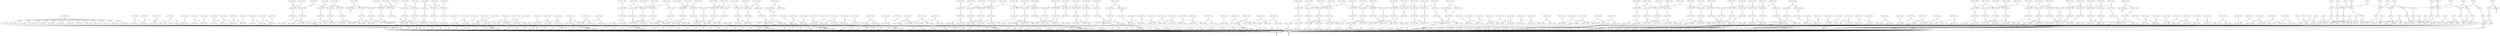 digraph model {
	0 [ label = "0: {(c < 20), init}" ];
	1 [ label = "1: {(c < 20)}" ];
	2 [ label = "2: {(c < 20)}" ];
	3 [ label = "3: {(c < 20)}" ];
	4 [ label = "4: {(c < 20)}" ];
	5 [ label = "5: {(c < 20)}" ];
	6 [ label = "6: {(c < 20)}" ];
	7 [ label = "7: {(c < 20)}" ];
	8 [ label = "8: {(c < 20)}" ];
	9 [ label = "9: {(c < 20)}" ];
	10 [ label = "10: {(c < 20)}" ];
	11 [ label = "11: {(c < 20)}" ];
	12 [ label = "12: {(c < 20)}" ];
	13 [ label = "13: {(c < 20)}" ];
	14 [ label = "14: {(c < 20)}" ];
	15 [ label = "15: {(c < 20)}" ];
	16 [ label = "16: {(c < 20)}" ];
	17 [ label = "17: {(c < 20)}" ];
	18 [ label = "18: {(c < 20)}" ];
	19 [ label = "19: {(c < 20)}" ];
	20 [ label = "20: {(c < 20)}" ];
	21 [ label = "21: {(c < 20)}" ];
	22 [ label = "22: {(c < 20)}" ];
	23 [ label = "23: {(c < 20)}" ];
	24 [ label = "24: {(c < 20)}" ];
	25 [ label = "25: {(c < 20)}" ];
	26 [ label = "26: {(c < 20)}" ];
	27 [ label = "27: {(c < 20)}" ];
	28 [ label = "28: {(c < 20)}" ];
	29 [ label = "29: {(c < 20)}" ];
	30 [ label = "30: {(c < 20)}" ];
	31 [ label = "31: {(c < 20)}" ];
	32 [ label = "32: {(c < 20)}" ];
	33 [ label = "33: {(c < 20), bad}" ];
	34 [ label = "34: {(c < 20)}" ];
	35 [ label = "35: {(c < 20)}" ];
	36 [ label = "36: {(c < 20)}" ];
	37 [ label = "37: {(c < 20)}" ];
	38 [ label = "38: {(c < 20)}" ];
	39 [ label = "39: {(c < 20)}" ];
	40 [ label = "40: {(c < 20)}" ];
	41 [ label = "41: {(c < 20)}" ];
	42 [ label = "42: {(c < 20)}" ];
	43 [ label = "43: {(c < 20)}" ];
	44 [ label = "44: {(c < 20)}" ];
	45 [ label = "45: {(c < 20)}" ];
	46 [ label = "46: {(c < 20)}" ];
	47 [ label = "47: {(c < 20)}" ];
	48 [ label = "48: {(c < 20)}" ];
	49 [ label = "49: {(c < 20)}" ];
	50 [ label = "50: {(c < 20)}" ];
	51 [ label = "51: {(c < 20)}" ];
	52 [ label = "52: {(c < 20)}" ];
	53 [ label = "53: {(c < 20)}" ];
	54 [ label = "54: {(c < 20)}" ];
	55 [ label = "55: {(c < 20)}" ];
	56 [ label = "56: {(c < 20)}" ];
	57 [ label = "57: {(c < 20)}" ];
	58 [ label = "58: {(c < 20)}" ];
	59 [ label = "59: {(c < 20)}" ];
	60 [ label = "60: {(c < 20), bad}" ];
	61 [ label = "61: {(c < 20)}" ];
	62 [ label = "62: {(c < 20)}" ];
	63 [ label = "63: {(c < 20)}" ];
	64 [ label = "64: {(c < 20)}" ];
	65 [ label = "65: {(c < 20)}" ];
	66 [ label = "66: {(c < 20)}" ];
	67 [ label = "67: {(c < 20)}" ];
	68 [ label = "68: {(c < 20)}" ];
	69 [ label = "69: {(c < 20)}" ];
	70 [ label = "70: {(c < 20)}" ];
	71 [ label = "71: {(c < 20)}" ];
	72 [ label = "72: {(c < 20)}" ];
	73 [ label = "73: {(c < 20)}" ];
	74 [ label = "74: {(c < 20)}" ];
	75 [ label = "75: {(c < 20)}" ];
	76 [ label = "76: {(c < 20)}" ];
	77 [ label = "77: {(c < 20)}" ];
	78 [ label = "78: {(c < 20)}" ];
	79 [ label = "79: {(c < 20)}" ];
	80 [ label = "80: {(c < 20)}" ];
	81 [ label = "81: {(c < 20)}" ];
	82 [ label = "82: {(c < 20)}" ];
	83 [ label = "83: {(c < 20)}" ];
	84 [ label = "84: {(c < 20)}" ];
	85 [ label = "85: {(c < 20)}" ];
	86 [ label = "86: {(c < 20)}" ];
	87 [ label = "87: {(c < 20)}" ];
	88 [ label = "88: {(c < 20)}" ];
	89 [ label = "89: {(c < 20)}" ];
	90 [ label = "90: {(c < 20)}" ];
	91 [ label = "91: {(c < 20), bad}" ];
	92 [ label = "92: {(c < 20)}" ];
	93 [ label = "93: {(c < 20)}" ];
	94 [ label = "94: {(c < 20)}" ];
	95 [ label = "95: {(c < 20)}" ];
	96 [ label = "96: {(c < 20), counterexample_target
goal}" ];
	97 [ label = "97: {(c < 20)}" ];
	98 [ label = "98: {(c < 20)}" ];
	99 [ label = "99: {(c < 20)}" ];
	100 [ label = "100: {(c < 20)}" ];
	101 [ label = "101: {(c < 20)}" ];
	102 [ label = "102: {(c < 20)}" ];
	103 [ label = "103: {(c < 20)}" ];
	104 [ label = "104: {(c < 20)}" ];
	105 [ label = "105: {(c < 20)}" ];
	106 [ label = "106: {(c < 20)}" ];
	107 [ label = "107: {(c < 20)}" ];
	108 [ label = "108: {(c < 20)}" ];
	109 [ label = "109: {(c < 20)}" ];
	110 [ label = "110: {(c < 20)}" ];
	111 [ label = "111: {(c < 20)}" ];
	112 [ label = "112: {(c < 20)}" ];
	113 [ label = "113: {(c < 20)}" ];
	114 [ label = "114: {(c < 20)}" ];
	115 [ label = "115: {(c < 20)}" ];
	116 [ label = "116: {(c < 20)}" ];
	117 [ label = "117: {(c < 20)}" ];
	118 [ label = "118: {(c < 20)}" ];
	119 [ label = "119: {(c < 20)}" ];
	120 [ label = "120: {(c < 20)}" ];
	121 [ label = "121: {(c < 20)}" ];
	122 [ label = "122: {(c < 20)}" ];
	123 [ label = "123: {(c < 20), bad}" ];
	124 [ label = "124: {(c < 20)}" ];
	125 [ label = "125: {(c < 20)}" ];
	126 [ label = "126: {(c < 20)}" ];
	127 [ label = "127: {(c < 20)}" ];
	128 [ label = "128: {(c < 20)}" ];
	129 [ label = "129: {(c < 20)}" ];
	130 [ label = "130: {(c < 20)}" ];
	131 [ label = "131: {(c < 20)}" ];
	132 [ label = "132: {(c < 20)}" ];
	133 [ label = "133: {(c < 20)}" ];
	134 [ label = "134: {(c < 20)}" ];
	135 [ label = "135: {(c < 20)}" ];
	136 [ label = "136: {(c < 20)}" ];
	137 [ label = "137: {(c < 20)}" ];
	138 [ label = "138: {(c < 20)}" ];
	139 [ label = "139: {(c < 20)}" ];
	140 [ label = "140: {(c < 20)}" ];
	141 [ label = "141: {(c < 20)}" ];
	142 [ label = "142: {(c < 20)}" ];
	143 [ label = "143: {(c < 20)}" ];
	144 [ label = "144: {(c < 20)}" ];
	145 [ label = "145: {(c < 20)}" ];
	146 [ label = "146: {(c < 20)}" ];
	147 [ label = "147: {(c < 20)}" ];
	148 [ label = "148: {(c < 20)}" ];
	149 [ label = "149: {(c < 20)}" ];
	150 [ label = "150: {(c < 20)}" ];
	151 [ label = "151: {(c < 20)}" ];
	152 [ label = "152: {(c < 20)}" ];
	153 [ label = "153: {(c < 20), bad}" ];
	154 [ label = "154: {(c < 20)}" ];
	155 [ label = "155: {(c < 20)}" ];
	156 [ label = "156: {(c < 20)}" ];
	157 [ label = "157: {(c < 20)}" ];
	158 [ label = "158: {(c < 20)}" ];
	159 [ label = "159: {(c < 20)}" ];
	160 [ label = "160: {(c < 20)}" ];
	161 [ label = "161: {(c < 20)}" ];
	162 [ label = "162: {(c < 20)}" ];
	163 [ label = "163: {(c < 20)}" ];
	164 [ label = "164: {(c < 20)}" ];
	165 [ label = "165: {(c < 20)}" ];
	166 [ label = "166: {(c < 20)}" ];
	167 [ label = "167: {(c < 20)}" ];
	168 [ label = "168: {(c < 20)}" ];
	169 [ label = "169: {(c < 20)}" ];
	170 [ label = "170: {(c < 20)}" ];
	171 [ label = "171: {(c < 20)}" ];
	172 [ label = "172: {(c < 20)}" ];
	173 [ label = "173: {(c < 20)}" ];
	174 [ label = "174: {(c < 20)}" ];
	175 [ label = "175: {(c < 20)}" ];
	176 [ label = "176: {(c < 20)}" ];
	177 [ label = "177: {(c < 20)}" ];
	178 [ label = "178: {(c < 20)}" ];
	179 [ label = "179: {(c < 20)}" ];
	180 [ label = "180: {(c < 20)}" ];
	181 [ label = "181: {(c < 20)}" ];
	182 [ label = "182: {(c < 20)}" ];
	183 [ label = "183: {(c < 20), bad}" ];
	184 [ label = "184: {(c < 20)}" ];
	185 [ label = "185: {(c < 20)}" ];
	186 [ label = "186: {(c < 20)}" ];
	187 [ label = "187: {(c < 20)}" ];
	188 [ label = "188: {(c < 20)}" ];
	189 [ label = "189: {(c < 20)}" ];
	190 [ label = "190: {(c < 20), counterexample_target
goal}" ];
	191 [ label = "191: {(c < 20)}" ];
	192 [ label = "192: {(c < 20)}" ];
	193 [ label = "193: {(c < 20)}" ];
	194 [ label = "194: {(c < 20)}" ];
	195 [ label = "195: {(c < 20)}" ];
	196 [ label = "196: {(c < 20)}" ];
	197 [ label = "197: {(c < 20)}" ];
	198 [ label = "198: {(c < 20)}" ];
	199 [ label = "199: {(c < 20)}" ];
	200 [ label = "200: {(c < 20)}" ];
	201 [ label = "201: {(c < 20)}" ];
	202 [ label = "202: {(c < 20)}" ];
	203 [ label = "203: {(c < 20)}" ];
	204 [ label = "204: {(c < 20)}" ];
	205 [ label = "205: {(c < 20)}" ];
	206 [ label = "206: {(c < 20)}" ];
	207 [ label = "207: {(c < 20)}" ];
	208 [ label = "208: {(c < 20)}" ];
	209 [ label = "209: {(c < 20)}" ];
	210 [ label = "210: {(c < 20)}" ];
	211 [ label = "211: {(c < 20)}" ];
	212 [ label = "212: {(c < 20)}" ];
	213 [ label = "213: {(c < 20), bad}" ];
	214 [ label = "214: {(c < 20)}" ];
	215 [ label = "215: {(c < 20)}" ];
	216 [ label = "216: {(c < 20)}" ];
	217 [ label = "217: {(c < 20)}" ];
	218 [ label = "218: {(c < 20)}" ];
	219 [ label = "219: {(c < 20)}" ];
	220 [ label = "220: {(c < 20)}" ];
	221 [ label = "221: {(c < 20)}" ];
	222 [ label = "222: {(c < 20)}" ];
	223 [ label = "223: {(c < 20)}" ];
	224 [ label = "224: {(c < 20)}" ];
	225 [ label = "225: {(c < 20)}" ];
	226 [ label = "226: {(c < 20)}" ];
	227 [ label = "227: {(c < 20)}" ];
	228 [ label = "228: {(c < 20)}" ];
	229 [ label = "229: {(c < 20)}" ];
	230 [ label = "230: {(c < 20)}" ];
	231 [ label = "231: {(c < 20)}" ];
	232 [ label = "232: {(c < 20)}" ];
	233 [ label = "233: {(c < 20)}" ];
	234 [ label = "234: {(c < 20)}" ];
	235 [ label = "235: {(c < 20)}" ];
	236 [ label = "236: {(c < 20)}" ];
	237 [ label = "237: {(c < 20)}" ];
	238 [ label = "238: {(c < 20)}" ];
	239 [ label = "239: {(c < 20)}" ];
	240 [ label = "240: {(c < 20)}" ];
	241 [ label = "241: {(c < 20)}" ];
	242 [ label = "242: {(c < 20), bad}" ];
	243 [ label = "243: {(c < 20)}" ];
	244 [ label = "244: {(c < 20)}" ];
	245 [ label = "245: {(c < 20)}" ];
	246 [ label = "246: {(c < 20)}" ];
	247 [ label = "247: {(c < 20)}" ];
	248 [ label = "248: {(c < 20)}" ];
	249 [ label = "249: {(c < 20)}" ];
	250 [ label = "250: {(c < 20)}" ];
	251 [ label = "251: {(c < 20)}" ];
	252 [ label = "252: {(c < 20)}" ];
	253 [ label = "253: {(c < 20)}" ];
	254 [ label = "254: {(c < 20)}" ];
	255 [ label = "255: {(c < 20)}" ];
	256 [ label = "256: {(c < 20)}" ];
	257 [ label = "257: {(c < 20)}" ];
	258 [ label = "258: {(c < 20)}" ];
	259 [ label = "259: {(c < 20)}" ];
	260 [ label = "260: {(c < 20)}" ];
	261 [ label = "261: {(c < 20)}" ];
	262 [ label = "262: {(c < 20)}" ];
	263 [ label = "263: {(c < 20)}" ];
	264 [ label = "264: {(c < 20)}" ];
	265 [ label = "265: {(c < 20)}" ];
	266 [ label = "266: {(c < 20)}" ];
	267 [ label = "267: {(c < 20)}" ];
	268 [ label = "268: {(c < 20)}" ];
	269 [ label = "269: {(c < 20)}" ];
	270 [ label = "270: {(c < 20)}" ];
	271 [ label = "271: {(c < 20), bad}" ];
	272 [ label = "272: {(c < 20)}" ];
	273 [ label = "273: {(c < 20)}" ];
	274 [ label = "274: {(c < 20)}" ];
	275 [ label = "275: {(c < 20)}" ];
	276 [ label = "276: {(c < 20)}" ];
	277 [ label = "277: {(c < 20)}" ];
	278 [ label = "278: {(c < 20), counterexample_target
goal}" ];
	279 [ label = "279: {(c < 20)}" ];
	280 [ label = "280: {(c < 20)}" ];
	281 [ label = "281: {(c < 20)}" ];
	282 [ label = "282: {(c < 20)}" ];
	283 [ label = "283: {(c < 20)}" ];
	284 [ label = "284: {(c < 20)}" ];
	285 [ label = "285: {(c < 20)}" ];
	286 [ label = "286: {(c < 20)}" ];
	287 [ label = "287: {(c < 20)}" ];
	288 [ label = "288: {(c < 20)}" ];
	289 [ label = "289: {(c < 20)}" ];
	290 [ label = "290: {(c < 20)}" ];
	291 [ label = "291: {(c < 20)}" ];
	292 [ label = "292: {(c < 20)}" ];
	293 [ label = "293: {(c < 20)}" ];
	294 [ label = "294: {(c < 20)}" ];
	295 [ label = "295: {(c < 20)}" ];
	296 [ label = "296: {(c < 20)}" ];
	297 [ label = "297: {(c < 20)}" ];
	298 [ label = "298: {(c < 20)}" ];
	299 [ label = "299: {(c < 20)}" ];
	300 [ label = "300: {(c < 20)}" ];
	301 [ label = "301: {(c < 20), bad}" ];
	302 [ label = "302: {(c < 20)}" ];
	303 [ label = "303: {(c < 20)}" ];
	304 [ label = "304: {(c < 20)}" ];
	305 [ label = "305: {(c < 20)}" ];
	306 [ label = "306: {(c < 20)}" ];
	307 [ label = "307: {(c < 20)}" ];
	308 [ label = "308: {(c < 20)}" ];
	309 [ label = "309: {(c < 20)}" ];
	310 [ label = "310: {(c < 20)}" ];
	311 [ label = "311: {(c < 20)}" ];
	312 [ label = "312: {(c < 20)}" ];
	313 [ label = "313: {(c < 20)}" ];
	314 [ label = "314: {(c < 20)}" ];
	315 [ label = "315: {(c < 20)}" ];
	316 [ label = "316: {(c < 20)}" ];
	317 [ label = "317: {(c < 20)}" ];
	318 [ label = "318: {(c < 20)}" ];
	319 [ label = "319: {(c < 20)}" ];
	320 [ label = "320: {(c < 20)}" ];
	321 [ label = "321: {(c < 20)}" ];
	322 [ label = "322: {(c < 20)}" ];
	323 [ label = "323: {(c < 20)}" ];
	324 [ label = "324: {(c < 20)}" ];
	325 [ label = "325: {(c < 20)}" ];
	326 [ label = "326: {(c < 20)}" ];
	327 [ label = "327: {(c < 20)}" ];
	328 [ label = "328: {(c < 20)}" ];
	329 [ label = "329: {(c < 20)}" ];
	330 [ label = "330: {(c < 20), bad}" ];
	331 [ label = "331: {(c < 20)}" ];
	332 [ label = "332: {(c < 20)}" ];
	333 [ label = "333: {(c < 20)}" ];
	334 [ label = "334: {(c < 20)}" ];
	335 [ label = "335: {(c < 20)}" ];
	336 [ label = "336: {(c < 20)}" ];
	337 [ label = "337: {(c < 20)}" ];
	338 [ label = "338: {(c < 20)}" ];
	339 [ label = "339: {(c < 20)}" ];
	340 [ label = "340: {(c < 20)}" ];
	341 [ label = "341: {(c < 20)}" ];
	342 [ label = "342: {(c < 20)}" ];
	343 [ label = "343: {(c < 20)}" ];
	344 [ label = "344: {(c < 20)}" ];
	345 [ label = "345: {(c < 20)}" ];
	346 [ label = "346: {(c < 20)}" ];
	347 [ label = "347: {(c < 20)}" ];
	348 [ label = "348: {(c < 20)}" ];
	349 [ label = "349: {(c < 20)}" ];
	350 [ label = "350: {(c < 20)}" ];
	351 [ label = "351: {(c < 20)}" ];
	352 [ label = "352: {(c < 20)}" ];
	353 [ label = "353: {(c < 20)}" ];
	354 [ label = "354: {(c < 20)}" ];
	355 [ label = "355: {(c < 20)}" ];
	356 [ label = "356: {(c < 20)}" ];
	357 [ label = "357: {(c < 20)}" ];
	358 [ label = "358: {(c < 20)}" ];
	359 [ label = "359: {(c < 20), bad}" ];
	360 [ label = "360: {(c < 20)}" ];
	361 [ label = "361: {(c < 20)}" ];
	362 [ label = "362: {(c < 20)}" ];
	363 [ label = "363: {(c < 20)}" ];
	364 [ label = "364: {(c < 20)}" ];
	365 [ label = "365: {(c < 20)}" ];
	366 [ label = "366: {(c < 20), counterexample_target
goal}" ];
	367 [ label = "367: {(c < 20)}" ];
	368 [ label = "368: {(c < 20)}" ];
	369 [ label = "369: {(c < 20)}" ];
	370 [ label = "370: {(c < 20)}" ];
	371 [ label = "371: {(c < 20)}" ];
	372 [ label = "372: {(c < 20)}" ];
	373 [ label = "373: {(c < 20)}" ];
	374 [ label = "374: {(c < 20)}" ];
	375 [ label = "375: {(c < 20)}" ];
	376 [ label = "376: {(c < 20)}" ];
	377 [ label = "377: {(c < 20)}" ];
	378 [ label = "378: {(c < 20)}" ];
	379 [ label = "379: {(c < 20)}" ];
	380 [ label = "380: {(c < 20)}" ];
	381 [ label = "381: {(c < 20)}" ];
	382 [ label = "382: {(c < 20)}" ];
	383 [ label = "383: {(c < 20)}" ];
	384 [ label = "384: {(c < 20)}" ];
	385 [ label = "385: {(c < 20)}" ];
	386 [ label = "386: {(c < 20)}" ];
	387 [ label = "387: {(c < 20)}" ];
	388 [ label = "388: {(c < 20)}" ];
	389 [ label = "389: {(c < 20), bad}" ];
	390 [ label = "390: {(c < 20)}" ];
	391 [ label = "391: {(c < 20)}" ];
	392 [ label = "392: {(c < 20)}" ];
	393 [ label = "393: {(c < 20)}" ];
	394 [ label = "394: {(c < 20)}" ];
	395 [ label = "395: {(c < 20)}" ];
	396 [ label = "396: {(c < 20)}" ];
	397 [ label = "397: {(c < 20)}" ];
	398 [ label = "398: {(c < 20)}" ];
	399 [ label = "399: {(c < 20)}" ];
	400 [ label = "400: {(c < 20)}" ];
	401 [ label = "401: {(c < 20)}" ];
	402 [ label = "402: {(c < 20)}" ];
	403 [ label = "403: {(c < 20)}" ];
	404 [ label = "404: {(c < 20)}" ];
	405 [ label = "405: {(c < 20)}" ];
	406 [ label = "406: {(c < 20)}" ];
	407 [ label = "407: {(c < 20)}" ];
	408 [ label = "408: {(c < 20)}" ];
	409 [ label = "409: {(c < 20)}" ];
	410 [ label = "410: {(c < 20)}" ];
	411 [ label = "411: {(c < 20)}" ];
	412 [ label = "412: {(c < 20)}" ];
	413 [ label = "413: {(c < 20)}" ];
	414 [ label = "414: {(c < 20)}" ];
	415 [ label = "415: {(c < 20)}" ];
	416 [ label = "416: {(c < 20)}" ];
	417 [ label = "417: {(c < 20)}" ];
	418 [ label = "418: {(c < 20), bad}" ];
	419 [ label = "419: {(c < 20)}" ];
	420 [ label = "420: {(c < 20)}" ];
	421 [ label = "421: {(c < 20)}" ];
	422 [ label = "422: {(c < 20)}" ];
	423 [ label = "423: {(c < 20)}" ];
	424 [ label = "424: {(c < 20)}" ];
	425 [ label = "425: {(c < 20)}" ];
	426 [ label = "426: {(c < 20)}" ];
	427 [ label = "427: {(c < 20)}" ];
	428 [ label = "428: {(c < 20)}" ];
	429 [ label = "429: {(c < 20)}" ];
	430 [ label = "430: {(c < 20)}" ];
	431 [ label = "431: {(c < 20)}" ];
	432 [ label = "432: {(c < 20)}" ];
	433 [ label = "433: {(c < 20)}" ];
	434 [ label = "434: {(c < 20)}" ];
	435 [ label = "435: {(c < 20)}" ];
	436 [ label = "436: {(c < 20)}" ];
	437 [ label = "437: {(c < 20)}" ];
	438 [ label = "438: {(c < 20)}" ];
	439 [ label = "439: {(c < 20)}" ];
	440 [ label = "440: {(c < 20)}" ];
	441 [ label = "441: {(c < 20)}" ];
	442 [ label = "442: {(c < 20)}" ];
	443 [ label = "443: {(c < 20)}" ];
	444 [ label = "444: {(c < 20)}" ];
	445 [ label = "445: {(c < 20)}" ];
	446 [ label = "446: {(c < 20)}" ];
	447 [ label = "447: {(c < 20), bad}" ];
	448 [ label = "448: {(c < 20)}" ];
	449 [ label = "449: {(c < 20)}" ];
	450 [ label = "450: {(c < 20)}" ];
	451 [ label = "451: {(c < 20)}" ];
	452 [ label = "452: {(c < 20)}" ];
	453 [ label = "453: {(c < 20)}" ];
	454 [ label = "454: {(c < 20), counterexample_target
goal}" ];
	455 [ label = "455: {(c < 20)}" ];
	456 [ label = "456: {(c < 20)}" ];
	457 [ label = "457: {(c < 20)}" ];
	458 [ label = "458: {(c < 20)}" ];
	459 [ label = "459: {(c < 20)}" ];
	460 [ label = "460: {(c < 20)}" ];
	461 [ label = "461: {(c < 20)}" ];
	462 [ label = "462: {(c < 20)}" ];
	463 [ label = "463: {(c < 20)}" ];
	464 [ label = "464: {(c < 20)}" ];
	465 [ label = "465: {(c < 20)}" ];
	466 [ label = "466: {(c < 20)}" ];
	467 [ label = "467: {(c < 20)}" ];
	468 [ label = "468: {(c < 20)}" ];
	469 [ label = "469: {(c < 20)}" ];
	470 [ label = "470: {(c < 20)}" ];
	471 [ label = "471: {(c < 20)}" ];
	472 [ label = "472: {(c < 20)}" ];
	473 [ label = "473: {(c < 20)}" ];
	474 [ label = "474: {(c < 20)}" ];
	475 [ label = "475: {(c < 20)}" ];
	476 [ label = "476: {(c < 20)}" ];
	477 [ label = "477: {(c < 20), bad}" ];
	478 [ label = "478: {(c < 20)}" ];
	479 [ label = "479: {(c < 20)}" ];
	480 [ label = "480: {(c < 20)}" ];
	481 [ label = "481: {(c < 20)}" ];
	482 [ label = "482: {(c < 20)}" ];
	483 [ label = "483: {(c < 20)}" ];
	484 [ label = "484: {(c < 20)}" ];
	485 [ label = "485: {(c < 20)}" ];
	486 [ label = "486: {(c < 20)}" ];
	487 [ label = "487: {(c < 20)}" ];
	488 [ label = "488: {(c < 20)}" ];
	489 [ label = "489: {(c < 20)}" ];
	490 [ label = "490: {(c < 20)}" ];
	491 [ label = "491: {(c < 20)}" ];
	492 [ label = "492: {(c < 20)}" ];
	493 [ label = "493: {(c < 20)}" ];
	494 [ label = "494: {(c < 20)}" ];
	495 [ label = "495: {(c < 20)}" ];
	496 [ label = "496: {(c < 20)}" ];
	497 [ label = "497: {(c < 20)}" ];
	498 [ label = "498: {(c < 20)}" ];
	499 [ label = "499: {(c < 20)}" ];
	500 [ label = "500: {(c < 20)}" ];
	501 [ label = "501: {(c < 20)}" ];
	502 [ label = "502: {(c < 20)}" ];
	503 [ label = "503: {(c < 20)}" ];
	504 [ label = "504: {(c < 20)}" ];
	505 [ label = "505: {(c < 20)}" ];
	506 [ label = "506: {(c < 20), bad}" ];
	507 [ label = "507: {(c < 20)}" ];
	508 [ label = "508: {(c < 20)}" ];
	509 [ label = "509: {(c < 20)}" ];
	510 [ label = "510: {(c < 20)}" ];
	511 [ label = "511: {(c < 20)}" ];
	512 [ label = "512: {(c < 20)}" ];
	513 [ label = "513: {(c < 20)}" ];
	514 [ label = "514: {(c < 20)}" ];
	515 [ label = "515: {(c < 20)}" ];
	516 [ label = "516: {(c < 20)}" ];
	517 [ label = "517: {(c < 20)}" ];
	518 [ label = "518: {(c < 20)}" ];
	519 [ label = "519: {(c < 20)}" ];
	520 [ label = "520: {(c < 20)}" ];
	521 [ label = "521: {(c < 20)}" ];
	522 [ label = "522: {(c < 20)}" ];
	523 [ label = "523: {(c < 20)}" ];
	524 [ label = "524: {(c < 20)}" ];
	525 [ label = "525: {(c < 20)}" ];
	526 [ label = "526: {(c < 20)}" ];
	527 [ label = "527: {(c < 20)}" ];
	528 [ label = "528: {(c < 20)}" ];
	529 [ label = "529: {(c < 20)}" ];
	530 [ label = "530: {(c < 20)}" ];
	531 [ label = "531: {(c < 20)}" ];
	532 [ label = "532: {(c < 20)}" ];
	533 [ label = "533: {(c < 20)}" ];
	534 [ label = "534: {(c < 20)}" ];
	535 [ label = "535: {(c < 20), bad}" ];
	536 [ label = "536: {(c < 20)}" ];
	537 [ label = "537: {(c < 20)}" ];
	538 [ label = "538: {(c < 20)}" ];
	539 [ label = "539: {(c < 20)}" ];
	540 [ label = "540: {(c < 20)}" ];
	541 [ label = "541: {(c < 20)}" ];
	542 [ label = "542: {(c < 20), counterexample_target
goal}" ];
	543 [ label = "543: {(c < 20)}" ];
	544 [ label = "544: {(c < 20)}" ];
	545 [ label = "545: {(c < 20)}" ];
	546 [ label = "546: {(c < 20)}" ];
	547 [ label = "547: {(c < 20)}" ];
	548 [ label = "548: {(c < 20)}" ];
	549 [ label = "549: {(c < 20)}" ];
	550 [ label = "550: {(c < 20)}" ];
	551 [ label = "551: {(c < 20)}" ];
	552 [ label = "552: {(c < 20)}" ];
	553 [ label = "553: {(c < 20)}" ];
	554 [ label = "554: {(c < 20)}" ];
	555 [ label = "555: {(c < 20)}" ];
	556 [ label = "556: {(c < 20)}" ];
	557 [ label = "557: {(c < 20)}" ];
	558 [ label = "558: {(c < 20)}" ];
	559 [ label = "559: {(c < 20)}" ];
	560 [ label = "560: {(c < 20)}" ];
	561 [ label = "561: {(c < 20)}" ];
	562 [ label = "562: {(c < 20)}" ];
	563 [ label = "563: {(c < 20)}" ];
	564 [ label = "564: {(c < 20)}" ];
	565 [ label = "565: {(c < 20), bad}" ];
	566 [ label = "566: {(c < 20)}" ];
	567 [ label = "567: {(c < 20)}" ];
	568 [ label = "568: {(c < 20)}" ];
	569 [ label = "569: {(c < 20)}" ];
	570 [ label = "570: {(c < 20)}" ];
	571 [ label = "571: {(c < 20)}" ];
	572 [ label = "572: {}" ];
	573 [ label = "573: {}" ];
	574 [ label = "574: {}" ];
	575 [ label = "575: {}" ];
	576 [ label = "576: {}" ];
	577 [ label = "577: {}" ];
	578 [ label = "578: {}" ];
	579 [ label = "579: {}" ];
	580 [ label = "580: {}" ];
	581 [ label = "581: {}" ];
	582 [ label = "582: {}" ];
	583 [ label = "583: {}" ];
	584 [ label = "584: {}" ];
	585 [ label = "585: {}" ];
	586 [ label = "586: {}" ];
	587 [ label = "587: {}" ];
	588 [ label = "588: {}" ];
	589 [ label = "589: {}" ];
	590 [ label = "590: {}" ];
	591 [ label = "591: {}" ];
	592 [ label = "592: {}" ];
	593 [ label = "593: {}" ];
	594 [ label = "594: {}" ];
	595 [ label = "595: {}" ];
	596 [ label = "596: {}" ];
	597 [ label = "597: {}" ];
	598 [ label = "598: {}" ];
	599 [ label = "599: {}" ];
	600 [ label = "600: {}" ];
	601 [ label = "601: {}" ];
	602 [ label = "602: {}" ];
	603 [ label = "603: {}" ];
	604 [ label = "604: {}" ];
	605 [ label = "605: {}" ];
	606 [ label = "606: {}" ];
	607 [ label = "607: {}" ];
	608 [ label = "608: {}" ];
	609 [ label = "609: {}" ];
	610 [ label = "610: {}" ];
	611 [ label = "611: {}" ];
	612 [ label = "612: {}" ];
	613 [ label = "613: {}" ];
	614 [ label = "614: {}" ];
	615 [ label = "615: {}" ];
	616 [ label = "616: {}" ];
	617 [ label = "617: {}" ];
	618 [ label = "618: {}" ];
	619 [ label = "619: {}" ];
	620 [ label = "620: {}" ];
	621 [ label = "621: {}" ];
	622 [ label = "622: {}" ];
	623 [ label = "623: {}" ];
	624 [ label = "624: {}" ];
	625 [ label = "625: {}" ];
	626 [ label = "626: {}" ];
	627 [ label = "627: {}" ];
	628 [ label = "628: {}" ];
	629 [ label = "629: {}" ];
	630 [ label = "630: {}" ];
	631 [ label = "631: {}" ];
	632 [ label = "632: {}" ];
	633 [ label = "633: {}" ];
	634 [ label = "634: {}" ];
	635 [ label = "635: {}" ];
	636 [ label = "636: {}" ];
	637 [ label = "637: {}" ];
	638 [ label = "638: {bad}" ];
	639 [ label = "639: {bad}" ];
	640 [ label = "640: {bad}" ];
	641 [ label = "641: {}" ];
	642 [ label = "642: {}" ];
	643 [ label = "643: {}" ];
	644 [ label = "644: {}" ];
	645 [ label = "645: {}" ];
	646 [ label = "646: {}" ];
	647 [ label = "647: {}" ];
	648 [ label = "648: {}" ];
	649 [ label = "649: {}" ];
	650 [ label = "650: {}" ];
	651 [ label = "651: {}" ];
	652 [ label = "652: {}" ];
	653 [ label = "653: {}" ];
	654 [ label = "654: {}" ];
	655 [ label = "655: {}" ];
	656 [ label = "656: {}" ];
	657 [ label = "657: {}" ];
	658 [ label = "658: {}" ];
	659 [ label = "659: {goal}" ];
	660 [ label = "660: {}" ];
	661 [ label = "661: {counterexample_target}" ];
	"0c0" [shape = "point"];
	0 -> "0c0";
	"0c0" -> 1 [ label= "0.0714286" ];
	"0c0" -> 2 [ label= "0.0714286" ];
	"0c0" -> 3 [ label= "0.0714286" ];
	"0c0" -> 4 [ label= "0.0714286" ];
	"0c0" -> 5 [ label= "0.0714286" ];
	"0c0" -> 6 [ label= "0.0714286" ];
	"0c0" -> 7 [ label= "0.0714286" ];
	"0c0" -> 8 [ label= "0.0714286" ];
	"0c0" -> 9 [ label= "0.0714286" ];
	"0c0" -> 10 [ label= "0.0714286" ];
	"0c0" -> 11 [ label= "0.0714286" ];
	"0c0" -> 12 [ label= "0.0714286" ];
	"0c0" -> 13 [ label= "0.0714286" ];
	"0c0" -> 14 [ label= "0.0714286" ];
	"1c0" [shape = "point"];
	1 -> "1c0";
	"1c0" -> 660 [ label= "1.33227e-15" ];
	"1c0" -> 661 [ label= "1" ];
	"2c0" [shape = "point"];
	2 -> "2c0";
	"2c0" -> 660 [ label= "7.19425e-14" ];
	"2c0" -> 661 [ label= "1" ];
	"3c0" [shape = "point"];
	3 -> "3c0";
	"3c0" -> 660 [ label= "2.61491e-12" ];
	"3c0" -> 661 [ label= "1" ];
	"4c0" [shape = "point"];
	4 -> "4c0";
	"4c0" -> 660 [ label= "7.12771e-11" ];
	"4c0" -> 661 [ label= "1" ];
	"5c0" [shape = "point"];
	5 -> "5c0";
	"5c0" -> 660 [ label= "0" ];
	"5c0" -> 661 [ label= "1" ];
	"6c0" [shape = "point"];
	6 -> "6c0";
	"6c0" -> 660 [ label= "7.19425e-14" ];
	"6c0" -> 661 [ label= "1" ];
	"7c0" [shape = "point"];
	7 -> "7c0";
	"7c0" -> 660 [ label= "2.61491e-12" ];
	"7c0" -> 661 [ label= "1" ];
	"8c0" [shape = "point"];
	8 -> "8c0";
	"8c0" -> 660 [ label= "0" ];
	"8c0" -> 661 [ label= "1" ];
	"9c0" [shape = "point"];
	9 -> "9c0";
	"9c0" -> 660 [ label= "0" ];
	"9c0" -> 661 [ label= "1" ];
	"10c0" [shape = "point"];
	10 -> "10c0";
	"10c0" -> 660 [ label= "1.33227e-15" ];
	"10c0" -> 661 [ label= "1" ];
	"11c0" [shape = "point"];
	11 -> "11c0";
	"11c0" -> 660 [ label= "7.19425e-14" ];
	"11c0" -> 661 [ label= "1" ];
	"12c0" [shape = "point"];
	12 -> "12c0";
	"12c0" -> 660 [ label= "0" ];
	"12c0" -> 661 [ label= "1" ];
	"13c0" [shape = "point"];
	13 -> "13c0";
	"13c0" -> 660 [ label= "0" ];
	"13c0" -> 661 [ label= "1" ];
	"14c0" [shape = "point"];
	14 -> "14c0";
	"14c0" -> 660 [ label= "1.33227e-15" ];
	"14c0" -> 661 [ label= "1" ];
	"15c0" [shape = "point"];
	15 -> "15c0";
	"15c0" -> 29 [ label= "0.9" ];
	"15c0" -> 30 [ label= "0.1" ];
	"16c0" [shape = "point"];
	16 -> "16c0";
	"16c0" -> 29 [ label= "0.1" ];
	"16c0" -> 32 [ label= "0.9" ];
	"17c0" [shape = "point"];
	17 -> "17c0";
	"17c0" -> 32 [ label= "0.1" ];
	"17c0" -> 34 [ label= "0.9" ];
	"18c0" [shape = "point"];
	18 -> "18c0";
	"18c0" -> 34 [ label= "1" ];
	"19c0" [shape = "point"];
	19 -> "19c0";
	"19c0" -> 31 [ label= "0.1" ];
	"19c0" -> 33 [ label= "0.9" ];
	"20c0" [shape = "point"];
	20 -> "20c0";
	"20c0" -> 35 [ label= "0.1" ];
	"20c0" -> 36 [ label= "0.9" ];
	"21c0" [shape = "point"];
	21 -> "21c0";
	"21c0" -> 36 [ label= "1" ];
	"22c0" [shape = "point"];
	22 -> "22c0";
	"22c0" -> 37 [ label= "0.1" ];
	"22c0" -> 40 [ label= "0.9" ];
	"23c0" [shape = "point"];
	23 -> "23c0";
	"23c0" -> 38 [ label= "0.9" ];
	"23c0" -> 40 [ label= "0.1" ];
	"24c0" [shape = "point"];
	24 -> "24c0";
	"24c0" -> 38 [ label= "0.1" ];
	"24c0" -> 39 [ label= "0.9" ];
	"25c0" [shape = "point"];
	25 -> "25c0";
	"25c0" -> 39 [ label= "1" ];
	"26c0" [shape = "point"];
	26 -> "26c0";
	"26c0" -> 41 [ label= "0.1" ];
	"26c0" -> 42 [ label= "0.9" ];
	"27c0" [shape = "point"];
	27 -> "27c0";
	"27c0" -> 42 [ label= "0.1" ];
	"27c0" -> 43 [ label= "0.9" ];
	"28c0" [shape = "point"];
	28 -> "28c0";
	"28c0" -> 43 [ label= "1" ];
	"29c0" [shape = "point"];
	29 -> "29c0";
	"29c0" -> 660 [ label= "6.07292e-13" ];
	"29c0" -> 661 [ label= "1" ];
	"30c0" [shape = "point"];
	30 -> "30c0";
	"30c0" -> 660 [ label= "1.25455e-14" ];
	"30c0" -> 661 [ label= "1" ];
	"31c0" [shape = "point"];
	31 -> "31c0";
	"31c0" -> 660 [ label= "1.11022e-16" ];
	"31c0" -> 661 [ label= "1" ];
	"32c0" [shape = "point"];
	32 -> "32c0";
	"32c0" -> 660 [ label= "2.0684e-11" ];
	"32c0" -> 661 [ label= "1" ];
	"33c0" [shape = "point"];
	33 -> "33c0";
	"33c0" -> 33 [ label= "1" ];
	"34c0" [shape = "point"];
	34 -> "34c0";
	"34c0" -> 660 [ label= "5.26616e-10" ];
	"34c0" -> 661 [ label= "1" ];
	"35c0" [shape = "point"];
	35 -> "35c0";
	"35c0" -> 660 [ label= "6.07292e-13" ];
	"35c0" -> 661 [ label= "1" ];
	"36c0" [shape = "point"];
	36 -> "36c0";
	"36c0" -> 660 [ label= "2.06839e-11" ];
	"36c0" -> 661 [ label= "1" ];
	"37c0" [shape = "point"];
	37 -> "37c0";
	"37c0" -> 660 [ label= "0" ];
	"37c0" -> 661 [ label= "1" ];
	"38c0" [shape = "point"];
	38 -> "38c0";
	"38c0" -> 660 [ label= "1.25455e-14" ];
	"38c0" -> 661 [ label= "1" ];
	"39c0" [shape = "point"];
	39 -> "39c0";
	"39c0" -> 660 [ label= "6.07292e-13" ];
	"39c0" -> 661 [ label= "1" ];
	"40c0" [shape = "point"];
	40 -> "40c0";
	"40c0" -> 660 [ label= "1.11022e-16" ];
	"40c0" -> 661 [ label= "1" ];
	"41c0" [shape = "point"];
	41 -> "41c0";
	"41c0" -> 660 [ label= "0" ];
	"41c0" -> 661 [ label= "1" ];
	"42c0" [shape = "point"];
	42 -> "42c0";
	"42c0" -> 660 [ label= "1.11022e-16" ];
	"42c0" -> 661 [ label= "1" ];
	"43c0" [shape = "point"];
	43 -> "43c0";
	"43c0" -> 660 [ label= "1.25455e-14" ];
	"43c0" -> 661 [ label= "1" ];
	"44c0" [shape = "point"];
	44 -> "44c0";
	"44c0" -> 58 [ label= "0.9" ];
	"44c0" -> 59 [ label= "0.1" ];
	"45c0" [shape = "point"];
	45 -> "45c0";
	"45c0" -> 59 [ label= "0.9" ];
	"45c0" -> 61 [ label= "0.1" ];
	"46c0" [shape = "point"];
	46 -> "46c0";
	"46c0" -> 60 [ label= "0.9" ];
	"46c0" -> 62 [ label= "0.1" ];
	"47c0" [shape = "point"];
	47 -> "47c0";
	"47c0" -> 58 [ label= "0.1" ];
	"47c0" -> 64 [ label= "0.9" ];
	"48c0" [shape = "point"];
	48 -> "48c0";
	"48c0" -> 64 [ label= "1" ];
	"49c0" [shape = "point"];
	49 -> "49c0";
	"49c0" -> 65 [ label= "0.1" ];
	"49c0" -> 66 [ label= "0.9" ];
	"50c0" [shape = "point"];
	50 -> "50c0";
	"50c0" -> 66 [ label= "1" ];
	"51c0" [shape = "point"];
	51 -> "51c0";
	"51c0" -> 63 [ label= "0.1" ];
	"51c0" -> 69 [ label= "0.9" ];
	"52c0" [shape = "point"];
	52 -> "52c0";
	"52c0" -> 67 [ label= "0.1" ];
	"52c0" -> 68 [ label= "0.9" ];
	"53c0" [shape = "point"];
	53 -> "53c0";
	"53c0" -> 68 [ label= "1" ];
	"54c0" [shape = "point"];
	54 -> "54c0";
	"54c0" -> 67 [ label= "0.9" ];
	"54c0" -> 69 [ label= "0.1" ];
	"55c0" [shape = "point"];
	55 -> "55c0";
	"55c0" -> 70 [ label= "0.9" ];
	"55c0" -> 72 [ label= "0.1" ];
	"56c0" [shape = "point"];
	56 -> "56c0";
	"56c0" -> 70 [ label= "0.1" ];
	"56c0" -> 71 [ label= "0.9" ];
	"57c0" [shape = "point"];
	57 -> "57c0";
	"57c0" -> 71 [ label= "1" ];
	"58c0" [shape = "point"];
	58 -> "58c0";
	"58c0" -> 73 [ label= "1" ];
	"59c0" [shape = "point"];
	59 -> "59c0";
	"59c0" -> 74 [ label= "1" ];
	"60c0" [shape = "point"];
	60 -> "60c0";
	"60c0" -> 60 [ label= "1" ];
	"61c0" [shape = "point"];
	61 -> "61c0";
	"61c0" -> 75 [ label= "1" ];
	"62c0" [shape = "point"];
	62 -> "62c0";
	"62c0" -> 76 [ label= "1" ];
	"63c0" [shape = "point"];
	63 -> "63c0";
	"63c0" -> 77 [ label= "1" ];
	"64c0" [shape = "point"];
	64 -> "64c0";
	"64c0" -> 78 [ label= "1" ];
	"65c0" [shape = "point"];
	65 -> "65c0";
	"65c0" -> 79 [ label= "1" ];
	"66c0" [shape = "point"];
	66 -> "66c0";
	"66c0" -> 80 [ label= "1" ];
	"67c0" [shape = "point"];
	67 -> "67c0";
	"67c0" -> 81 [ label= "1" ];
	"68c0" [shape = "point"];
	68 -> "68c0";
	"68c0" -> 82 [ label= "1" ];
	"69c0" [shape = "point"];
	69 -> "69c0";
	"69c0" -> 83 [ label= "1" ];
	"70c0" [shape = "point"];
	70 -> "70c0";
	"70c0" -> 84 [ label= "1" ];
	"71c0" [shape = "point"];
	71 -> "71c0";
	"71c0" -> 85 [ label= "1" ];
	"72c0" [shape = "point"];
	72 -> "72c0";
	"72c0" -> 86 [ label= "1" ];
	"73c0" [shape = "point"];
	73 -> "73c0";
	"73c0" -> 88 [ label= "0.1" ];
	"73c0" -> 89 [ label= "0.9" ];
	"74c0" [shape = "point"];
	74 -> "74c0";
	"74c0" -> 90 [ label= "0.1" ];
	"74c0" -> 91 [ label= "0.9" ];
	"75c0" [shape = "point"];
	75 -> "75c0";
	"75c0" -> 92 [ label= "0.1" ];
	"75c0" -> 93 [ label= "0.9" ];
	"76c0" [shape = "point"];
	76 -> "76c0";
	"76c0" -> 93 [ label= "0.1" ];
	"76c0" -> 94 [ label= "0.9" ];
	"77c0" [shape = "point"];
	77 -> "77c0";
	"77c0" -> 94 [ label= "0.1" ];
	"77c0" -> 96 [ label= "0.9" ];
	"78c0" [shape = "point"];
	78 -> "78c0";
	"78c0" -> 87 [ label= "0.1" ];
	"78c0" -> 97 [ label= "0.9" ];
	"79c0" [shape = "point"];
	79 -> "79c0";
	"79c0" -> 89 [ label= "0.1" ];
	"79c0" -> 98 [ label= "0.9" ];
	"80c0" [shape = "point"];
	80 -> "80c0";
	"80c0" -> 97 [ label= "0.1" ];
	"80c0" -> 99 [ label= "0.9" ];
	"81c0" [shape = "point"];
	81 -> "81c0";
	"81c0" -> 98 [ label= "0.1" ];
	"81c0" -> 100 [ label= "0.9" ];
	"82c0" [shape = "point"];
	82 -> "82c0";
	"82c0" -> 99 [ label= "0.1" ];
	"82c0" -> 101 [ label= "0.9" ];
	"83c0" [shape = "point"];
	83 -> "83c0";
	"83c0" -> 95 [ label= "0.1" ];
	"83c0" -> 102 [ label= "0.9" ];
	"84c0" [shape = "point"];
	84 -> "84c0";
	"84c0" -> 100 [ label= "1" ];
	"85c0" [shape = "point"];
	85 -> "85c0";
	"85c0" -> 101 [ label= "1" ];
	"86c0" [shape = "point"];
	86 -> "86c0";
	"86c0" -> 102 [ label= "1" ];
	"87c0" [shape = "point"];
	87 -> "87c0";
	"87c0" -> 660 [ label= "2.70285e-08" ];
	"87c0" -> 661 [ label= "1" ];
	"88c0" [shape = "point"];
	88 -> "88c0";
	"88c0" -> 660 [ label= "1.23591e-09" ];
	"88c0" -> 661 [ label= "1" ];
	"89c0" [shape = "point"];
	89 -> "89c0";
	"89c0" -> 660 [ label= "4.18103e-11" ];
	"89c0" -> 661 [ label= "1" ];
	"90c0" [shape = "point"];
	90 -> "90c0";
	"90c0" -> 660 [ label= "4.18103e-11" ];
	"90c0" -> 661 [ label= "1" ];
	"91c0" [shape = "point"];
	91 -> "91c0";
	"91c0" -> 91 [ label= "1" ];
	"92c0" [shape = "point"];
	92 -> "92c0";
	"92c0" -> 660 [ label= "9.86433e-13" ];
	"92c0" -> 661 [ label= "1" ];
	"93c0" [shape = "point"];
	93 -> "93c0";
	"93c0" -> 660 [ label= "1.44329e-14" ];
	"93c0" -> 661 [ label= "1" ];
	"94c0" [shape = "point"];
	94 -> "94c0";
	"94c0" -> 660 [ label= "1.11022e-16" ];
	"94c0" -> 661 [ label= "1" ];
	"95c0" [shape = "point"];
	95 -> "95c0";
	"95c0" -> 660 [ label= "1.44329e-14" ];
	"95c0" -> 661 [ label= "1" ];
	"96c0" [shape = "point"];
	96 -> "96c0";
	"96c0" -> 96 [ label= "1" ];
	"97c0" [shape = "point"];
	97 -> "97c0";
	"97c0" -> 660 [ label= "1.23591e-09" ];
	"97c0" -> 661 [ label= "1" ];
	"98c0" [shape = "point"];
	98 -> "98c0";
	"98c0" -> 660 [ label= "9.86433e-13" ];
	"98c0" -> 661 [ label= "1" ];
	"99c0" [shape = "point"];
	99 -> "99c0";
	"99c0" -> 660 [ label= "4.18103e-11" ];
	"99c0" -> 661 [ label= "1" ];
	"100c0" [shape = "point"];
	100 -> "100c0";
	"100c0" -> 660 [ label= "1.44329e-14" ];
	"100c0" -> 661 [ label= "1" ];
	"101c0" [shape = "point"];
	101 -> "101c0";
	"101c0" -> 660 [ label= "9.86544e-13" ];
	"101c0" -> 661 [ label= "1" ];
	"102c0" [shape = "point"];
	102 -> "102c0";
	"102c0" -> 660 [ label= "1.11022e-16" ];
	"102c0" -> 661 [ label= "1" ];
	"103c0" [shape = "point"];
	103 -> "103c0";
	"103c0" -> 117 [ label= "1" ];
	"104c0" [shape = "point"];
	104 -> "104c0";
	"104c0" -> 119 [ label= "1" ];
	"105c0" [shape = "point"];
	105 -> "105c0";
	"105c0" -> 119 [ label= "0.9" ];
	"105c0" -> 120 [ label= "0.1" ];
	"106c0" [shape = "point"];
	106 -> "106c0";
	"106c0" -> 121 [ label= "1" ];
	"107c0" [shape = "point"];
	107 -> "107c0";
	"107c0" -> 124 [ label= "1" ];
	"108c0" [shape = "point"];
	108 -> "108c0";
	"108c0" -> 124 [ label= "0.9" ];
	"108c0" -> 125 [ label= "0.1" ];
	"109c0" [shape = "point"];
	109 -> "109c0";
	"109c0" -> 125 [ label= "0.9" ];
	"109c0" -> 126 [ label= "0.1" ];
	"110c0" [shape = "point"];
	110 -> "110c0";
	"110c0" -> 123 [ label= "0.9" ];
	"110c0" -> 127 [ label= "0.1" ];
	"111c0" [shape = "point"];
	111 -> "111c0";
	"111c0" -> 117 [ label= "0.9" ];
	"111c0" -> 118 [ label= "0.1" ];
	"112c0" [shape = "point"];
	112 -> "112c0";
	"112c0" -> 120 [ label= "0.9" ];
	"112c0" -> 122 [ label= "0.1" ];
	"113c0" [shape = "point"];
	113 -> "113c0";
	"113c0" -> 118 [ label= "0.9" ];
	"113c0" -> 129 [ label= "0.1" ];
	"114c0" [shape = "point"];
	114 -> "114c0";
	"114c0" -> 122 [ label= "0.9" ];
	"114c0" -> 130 [ label= "0.1" ];
	"115c0" [shape = "point"];
	115 -> "115c0";
	"115c0" -> 129 [ label= "0.9" ];
	"115c0" -> 131 [ label= "0.1" ];
	"116c0" [shape = "point"];
	116 -> "116c0";
	"116c0" -> 127 [ label= "0.9" ];
	"116c0" -> 128 [ label= "0.1" ];
	"117c0" [shape = "point"];
	117 -> "117c0";
	"117c0" -> 660 [ label= "1.8662e-07" ];
	"117c0" -> 661 [ label= "1" ];
	"118c0" [shape = "point"];
	118 -> "118c0";
	"118c0" -> 660 [ label= "9.2961e-09" ];
	"118c0" -> 661 [ label= "1" ];
	"119c0" [shape = "point"];
	119 -> "119c0";
	"119c0" -> 660 [ label= "9.2961e-09" ];
	"119c0" -> 661 [ label= "1" ];
	"120c0" [shape = "point"];
	120 -> "120c0";
	"120c0" -> 660 [ label= "3.40336e-10" ];
	"120c0" -> 661 [ label= "1" ];
	"121c0" [shape = "point"];
	121 -> "121c0";
	"121c0" -> 660 [ label= "3.40336e-10" ];
	"121c0" -> 661 [ label= "1" ];
	"122c0" [shape = "point"];
	122 -> "122c0";
	"122c0" -> 660 [ label= "8.64087e-12" ];
	"122c0" -> 661 [ label= "1" ];
	"123c0" [shape = "point"];
	123 -> "123c0";
	"123c0" -> 123 [ label= "1" ];
	"124c0" [shape = "point"];
	124 -> "124c0";
	"124c0" -> 660 [ label= "8.64087e-12" ];
	"124c0" -> 661 [ label= "1" ];
	"125c0" [shape = "point"];
	125 -> "125c0";
	"125c0" -> 660 [ label= "1.36002e-13" ];
	"125c0" -> 661 [ label= "1" ];
	"126c0" [shape = "point"];
	126 -> "126c0";
	"126c0" -> 660 [ label= "9.99201e-16" ];
	"126c0" -> 661 [ label= "1" ];
	"127c0" [shape = "point"];
	127 -> "127c0";
	"127c0" -> 660 [ label= "1.36002e-13" ];
	"127c0" -> 661 [ label= "1" ];
	"128c0" [shape = "point"];
	128 -> "128c0";
	"128c0" -> 660 [ label= "9.99201e-16" ];
	"128c0" -> 661 [ label= "1" ];
	"129c0" [shape = "point"];
	129 -> "129c0";
	"129c0" -> 660 [ label= "3.40336e-10" ];
	"129c0" -> 661 [ label= "1" ];
	"130c0" [shape = "point"];
	130 -> "130c0";
	"130c0" -> 660 [ label= "1.36002e-13" ];
	"130c0" -> 661 [ label= "1" ];
	"131c0" [shape = "point"];
	131 -> "131c0";
	"131c0" -> 660 [ label= "8.64087e-12" ];
	"131c0" -> 661 [ label= "1" ];
	"132c0" [shape = "point"];
	132 -> "132c0";
	"132c0" -> 146 [ label= "1" ];
	"133c0" [shape = "point"];
	133 -> "133c0";
	"133c0" -> 147 [ label= "1" ];
	"134c0" [shape = "point"];
	134 -> "134c0";
	"134c0" -> 146 [ label= "0.9" ];
	"134c0" -> 148 [ label= "0.1" ];
	"135c0" [shape = "point"];
	135 -> "135c0";
	"135c0" -> 147 [ label= "0.9" ];
	"135c0" -> 150 [ label= "0.1" ];
	"136c0" [shape = "point"];
	136 -> "136c0";
	"136c0" -> 148 [ label= "0.9" ];
	"136c0" -> 151 [ label= "0.1" ];
	"137c0" [shape = "point"];
	137 -> "137c0";
	"137c0" -> 149 [ label= "0.9" ];
	"137c0" -> 152 [ label= "0.1" ];
	"138c0" [shape = "point"];
	138 -> "138c0";
	"138c0" -> 151 [ label= "0.9" ];
	"138c0" -> 154 [ label= "0.1" ];
	"139c0" [shape = "point"];
	139 -> "139c0";
	"139c0" -> 153 [ label= "0.9" ];
	"139c0" -> 157 [ label= "0.1" ];
	"140c0" [shape = "point"];
	140 -> "140c0";
	"140c0" -> 156 [ label= "0.9" ];
	"140c0" -> 158 [ label= "0.1" ];
	"141c0" [shape = "point"];
	141 -> "141c0";
	"141c0" -> 152 [ label= "0.9" ];
	"141c0" -> 156 [ label= "0.1" ];
	"142c0" [shape = "point"];
	142 -> "142c0";
	"142c0" -> 155 [ label= "0.9" ];
	"142c0" -> 159 [ label= "0.1" ];
	"143c0" [shape = "point"];
	143 -> "143c0";
	"143c0" -> 149 [ label= "1" ];
	"144c0" [shape = "point"];
	144 -> "144c0";
	"144c0" -> 155 [ label= "0.1" ];
	"144c0" -> 160 [ label= "0.9" ];
	"145c0" [shape = "point"];
	145 -> "145c0";
	"145c0" -> 160 [ label= "1" ];
	"146c0" [shape = "point"];
	146 -> "146c0";
	"146c0" -> 161 [ label= "1" ];
	"147c0" [shape = "point"];
	147 -> "147c0";
	"147c0" -> 162 [ label= "1" ];
	"148c0" [shape = "point"];
	148 -> "148c0";
	"148c0" -> 163 [ label= "1" ];
	"149c0" [shape = "point"];
	149 -> "149c0";
	"149c0" -> 164 [ label= "1" ];
	"150c0" [shape = "point"];
	150 -> "150c0";
	"150c0" -> 165 [ label= "1" ];
	"151c0" [shape = "point"];
	151 -> "151c0";
	"151c0" -> 166 [ label= "1" ];
	"152c0" [shape = "point"];
	152 -> "152c0";
	"152c0" -> 167 [ label= "1" ];
	"153c0" [shape = "point"];
	153 -> "153c0";
	"153c0" -> 153 [ label= "1" ];
	"154c0" [shape = "point"];
	154 -> "154c0";
	"154c0" -> 168 [ label= "1" ];
	"155c0" [shape = "point"];
	155 -> "155c0";
	"155c0" -> 169 [ label= "1" ];
	"156c0" [shape = "point"];
	156 -> "156c0";
	"156c0" -> 170 [ label= "1" ];
	"157c0" [shape = "point"];
	157 -> "157c0";
	"157c0" -> 171 [ label= "1" ];
	"158c0" [shape = "point"];
	158 -> "158c0";
	"158c0" -> 172 [ label= "1" ];
	"159c0" [shape = "point"];
	159 -> "159c0";
	"159c0" -> 173 [ label= "1" ];
	"160c0" [shape = "point"];
	160 -> "160c0";
	"160c0" -> 174 [ label= "1" ];
	"161c0" [shape = "point"];
	161 -> "161c0";
	"161c0" -> 175 [ label= "0.1" ];
	"161c0" -> 176 [ label= "0.9" ];
	"162c0" [shape = "point"];
	162 -> "162c0";
	"162c0" -> 176 [ label= "0.1" ];
	"162c0" -> 178 [ label= "0.9" ];
	"163c0" [shape = "point"];
	163 -> "163c0";
	"163c0" -> 177 [ label= "0.1" ];
	"163c0" -> 179 [ label= "0.9" ];
	"164c0" [shape = "point"];
	164 -> "164c0";
	"164c0" -> 178 [ label= "0.1" ];
	"164c0" -> 181 [ label= "0.9" ];
	"165c0" [shape = "point"];
	165 -> "165c0";
	"165c0" -> 179 [ label= "0.1" ];
	"165c0" -> 182 [ label= "0.9" ];
	"166c0" [shape = "point"];
	166 -> "166c0";
	"166c0" -> 180 [ label= "0.1" ];
	"166c0" -> 183 [ label= "0.9" ];
	"167c0" [shape = "point"];
	167 -> "167c0";
	"167c0" -> 182 [ label= "0.1" ];
	"167c0" -> 185 [ label= "0.9" ];
	"168c0" [shape = "point"];
	168 -> "168c0";
	"168c0" -> 184 [ label= "0.1" ];
	"168c0" -> 187 [ label= "0.9" ];
	"169c0" [shape = "point"];
	169 -> "169c0";
	"169c0" -> 185 [ label= "1" ];
	"170c0" [shape = "point"];
	170 -> "170c0";
	"170c0" -> 186 [ label= "0.1" ];
	"170c0" -> 188 [ label= "0.9" ];
	"171c0" [shape = "point"];
	171 -> "171c0";
	"171c0" -> 187 [ label= "0.1" ];
	"171c0" -> 189 [ label= "0.9" ];
	"172c0" [shape = "point"];
	172 -> "172c0";
	"172c0" -> 189 [ label= "0.1" ];
	"172c0" -> 190 [ label= "0.9" ];
	"173c0" [shape = "point"];
	173 -> "173c0";
	"173c0" -> 188 [ label= "1" ];
	"174c0" [shape = "point"];
	174 -> "174c0";
	"174c0" -> 181 [ label= "1" ];
	"175c0" [shape = "point"];
	175 -> "175c0";
	"175c0" -> 660 [ label= "8.09021e-06" ];
	"175c0" -> 661 [ label= "0.999992" ];
	"176c0" [shape = "point"];
	176 -> "176c0";
	"176c0" -> 660 [ label= "4.90604e-07" ];
	"176c0" -> 661 [ label= "1" ];
	"177c0" [shape = "point"];
	177 -> "177c0";
	"177c0" -> 660 [ label= "4.90604e-07" ];
	"177c0" -> 661 [ label= "1" ];
	"178c0" [shape = "point"];
	178 -> "178c0";
	"178c0" -> 660 [ label= "2.1493e-08" ];
	"178c0" -> 661 [ label= "1" ];
	"179c0" [shape = "point"];
	179 -> "179c0";
	"179c0" -> 660 [ label= "2.1493e-08" ];
	"179c0" -> 661 [ label= "1" ];
	"180c0" [shape = "point"];
	180 -> "180c0";
	"180c0" -> 660 [ label= "2.1493e-08" ];
	"180c0" -> 661 [ label= "1" ];
	"181c0" [shape = "point"];
	181 -> "181c0";
	"181c0" -> 660 [ label= "6.436e-10" ];
	"181c0" -> 661 [ label= "1" ];
	"182c0" [shape = "point"];
	182 -> "182c0";
	"182c0" -> 660 [ label= "6.436e-10" ];
	"182c0" -> 661 [ label= "1" ];
	"183c0" [shape = "point"];
	183 -> "183c0";
	"183c0" -> 183 [ label= "1" ];
	"184c0" [shape = "point"];
	184 -> "184c0";
	"184c0" -> 660 [ label= "6.436e-10" ];
	"184c0" -> 661 [ label= "1" ];
	"185c0" [shape = "point"];
	185 -> "185c0";
	"185c0" -> 660 [ label= "1.17999e-11" ];
	"185c0" -> 661 [ label= "1" ];
	"186c0" [shape = "point"];
	186 -> "186c0";
	"186c0" -> 660 [ label= "1.17999e-11" ];
	"186c0" -> 661 [ label= "1" ];
	"187c0" [shape = "point"];
	187 -> "187c0";
	"187c0" -> 660 [ label= "1.17999e-11" ];
	"187c0" -> 661 [ label= "1" ];
	"188c0" [shape = "point"];
	188 -> "188c0";
	"188c0" -> 660 [ label= "9.99201e-14" ];
	"188c0" -> 661 [ label= "1" ];
	"189c0" [shape = "point"];
	189 -> "189c0";
	"189c0" -> 660 [ label= "9.99201e-14" ];
	"189c0" -> 661 [ label= "1" ];
	"190c0" [shape = "point"];
	190 -> "190c0";
	"190c0" -> 190 [ label= "1" ];
	"191c0" [shape = "point"];
	191 -> "191c0";
	"191c0" -> 205 [ label= "1" ];
	"192c0" [shape = "point"];
	192 -> "192c0";
	"192c0" -> 205 [ label= "0.9" ];
	"192c0" -> 206 [ label= "0.1" ];
	"193c0" [shape = "point"];
	193 -> "193c0";
	"193c0" -> 207 [ label= "1" ];
	"194c0" [shape = "point"];
	194 -> "194c0";
	"194c0" -> 206 [ label= "0.9" ];
	"194c0" -> 208 [ label= "0.1" ];
	"195c0" [shape = "point"];
	195 -> "195c0";
	"195c0" -> 207 [ label= "0.9" ];
	"195c0" -> 209 [ label= "0.1" ];
	"196c0" [shape = "point"];
	196 -> "196c0";
	"196c0" -> 210 [ label= "1" ];
	"197c0" [shape = "point"];
	197 -> "197c0";
	"197c0" -> 208 [ label= "0.9" ];
	"197c0" -> 211 [ label= "0.1" ];
	"198c0" [shape = "point"];
	198 -> "198c0";
	"198c0" -> 209 [ label= "0.9" ];
	"198c0" -> 212 [ label= "0.1" ];
	"199c0" [shape = "point"];
	199 -> "199c0";
	"199c0" -> 214 [ label= "1" ];
	"200c0" [shape = "point"];
	200 -> "200c0";
	"200c0" -> 212 [ label= "0.9" ];
	"200c0" -> 215 [ label= "0.1" ];
	"201c0" [shape = "point"];
	201 -> "201c0";
	"201c0" -> 213 [ label= "0.9" ];
	"201c0" -> 216 [ label= "0.1" ];
	"202c0" [shape = "point"];
	202 -> "202c0";
	"202c0" -> 214 [ label= "0.9" ];
	"202c0" -> 217 [ label= "0.1" ];
	"203c0" [shape = "point"];
	203 -> "203c0";
	"203c0" -> 216 [ label= "0.9" ];
	"203c0" -> 218 [ label= "0.1" ];
	"204c0" [shape = "point"];
	204 -> "204c0";
	"204c0" -> 217 [ label= "0.9" ];
	"204c0" -> 219 [ label= "0.1" ];
	"205c0" [shape = "point"];
	205 -> "205c0";
	"205c0" -> 660 [ label= "5.01803e-05" ];
	"205c0" -> 661 [ label= "0.99995" ];
	"206c0" [shape = "point"];
	206 -> "206c0";
	"206c0" -> 660 [ label= "3.41353e-06" ];
	"206c0" -> 661 [ label= "0.999997" ];
	"207c0" [shape = "point"];
	207 -> "207c0";
	"207c0" -> 660 [ label= "3.41353e-06" ];
	"207c0" -> 661 [ label= "0.999997" ];
	"208c0" [shape = "point"];
	208 -> "208c0";
	"208c0" -> 660 [ label= "1.65835e-07" ];
	"208c0" -> 661 [ label= "1" ];
	"209c0" [shape = "point"];
	209 -> "209c0";
	"209c0" -> 660 [ label= "1.65835e-07" ];
	"209c0" -> 661 [ label= "1" ];
	"210c0" [shape = "point"];
	210 -> "210c0";
	"210c0" -> 660 [ label= "1.65835e-07" ];
	"210c0" -> 661 [ label= "1" ];
	"211c0" [shape = "point"];
	211 -> "211c0";
	"211c0" -> 660 [ label= "5.455e-09" ];
	"211c0" -> 661 [ label= "1" ];
	"212c0" [shape = "point"];
	212 -> "212c0";
	"212c0" -> 660 [ label= "5.455e-09" ];
	"212c0" -> 661 [ label= "1" ];
	"213c0" [shape = "point"];
	213 -> "213c0";
	"213c0" -> 213 [ label= "1" ];
	"214c0" [shape = "point"];
	214 -> "214c0";
	"214c0" -> 660 [ label= "5.455e-09" ];
	"214c0" -> 661 [ label= "1" ];
	"215c0" [shape = "point"];
	215 -> "215c0";
	"215c0" -> 660 [ label= "1.09e-10" ];
	"215c0" -> 661 [ label= "1" ];
	"216c0" [shape = "point"];
	216 -> "216c0";
	"216c0" -> 660 [ label= "1.09e-10" ];
	"216c0" -> 661 [ label= "1" ];
	"217c0" [shape = "point"];
	217 -> "217c0";
	"217c0" -> 660 [ label= "1.09e-10" ];
	"217c0" -> 661 [ label= "1" ];
	"218c0" [shape = "point"];
	218 -> "218c0";
	"218c0" -> 660 [ label= "9.99978e-13" ];
	"218c0" -> 661 [ label= "1" ];
	"219c0" [shape = "point"];
	219 -> "219c0";
	"219c0" -> 660 [ label= "9.99978e-13" ];
	"219c0" -> 661 [ label= "1" ];
	"220c0" [shape = "point"];
	220 -> "220c0";
	"220c0" -> 234 [ label= "1" ];
	"221c0" [shape = "point"];
	221 -> "221c0";
	"221c0" -> 235 [ label= "1" ];
	"222c0" [shape = "point"];
	222 -> "222c0";
	"222c0" -> 234 [ label= "0.9" ];
	"222c0" -> 236 [ label= "0.1" ];
	"223c0" [shape = "point"];
	223 -> "223c0";
	"223c0" -> 237 [ label= "1" ];
	"224c0" [shape = "point"];
	224 -> "224c0";
	"224c0" -> 235 [ label= "0.9" ];
	"224c0" -> 238 [ label= "0.1" ];
	"225c0" [shape = "point"];
	225 -> "225c0";
	"225c0" -> 236 [ label= "0.9" ];
	"225c0" -> 239 [ label= "0.1" ];
	"226c0" [shape = "point"];
	226 -> "226c0";
	"226c0" -> 240 [ label= "1" ];
	"227c0" [shape = "point"];
	227 -> "227c0";
	"227c0" -> 237 [ label= "0.9" ];
	"227c0" -> 241 [ label= "0.1" ];
	"228c0" [shape = "point"];
	228 -> "228c0";
	"228c0" -> 239 [ label= "0.9" ];
	"228c0" -> 243 [ label= "0.1" ];
	"229c0" [shape = "point"];
	229 -> "229c0";
	"229c0" -> 240 [ label= "0.9" ];
	"229c0" -> 244 [ label= "0.1" ];
	"230c0" [shape = "point"];
	230 -> "230c0";
	"230c0" -> 241 [ label= "0.9" ];
	"230c0" -> 245 [ label= "0.1" ];
	"231c0" [shape = "point"];
	231 -> "231c0";
	"231c0" -> 242 [ label= "0.9" ];
	"231c0" -> 246 [ label= "0.1" ];
	"232c0" [shape = "point"];
	232 -> "232c0";
	"232c0" -> 244 [ label= "0.9" ];
	"232c0" -> 247 [ label= "0.1" ];
	"233c0" [shape = "point"];
	233 -> "233c0";
	"233c0" -> 245 [ label= "0.9" ];
	"233c0" -> 248 [ label= "0.1" ];
	"234c0" [shape = "point"];
	234 -> "234c0";
	"234c0" -> 249 [ label= "1" ];
	"235c0" [shape = "point"];
	235 -> "235c0";
	"235c0" -> 250 [ label= "1" ];
	"236c0" [shape = "point"];
	236 -> "236c0";
	"236c0" -> 251 [ label= "1" ];
	"237c0" [shape = "point"];
	237 -> "237c0";
	"237c0" -> 252 [ label= "1" ];
	"238c0" [shape = "point"];
	238 -> "238c0";
	"238c0" -> 253 [ label= "1" ];
	"239c0" [shape = "point"];
	239 -> "239c0";
	"239c0" -> 254 [ label= "1" ];
	"240c0" [shape = "point"];
	240 -> "240c0";
	"240c0" -> 255 [ label= "1" ];
	"241c0" [shape = "point"];
	241 -> "241c0";
	"241c0" -> 256 [ label= "1" ];
	"242c0" [shape = "point"];
	242 -> "242c0";
	"242c0" -> 242 [ label= "1" ];
	"243c0" [shape = "point"];
	243 -> "243c0";
	"243c0" -> 257 [ label= "1" ];
	"244c0" [shape = "point"];
	244 -> "244c0";
	"244c0" -> 258 [ label= "1" ];
	"245c0" [shape = "point"];
	245 -> "245c0";
	"245c0" -> 259 [ label= "1" ];
	"246c0" [shape = "point"];
	246 -> "246c0";
	"246c0" -> 260 [ label= "1" ];
	"247c0" [shape = "point"];
	247 -> "247c0";
	"247c0" -> 261 [ label= "1" ];
	"248c0" [shape = "point"];
	248 -> "248c0";
	"248c0" -> 262 [ label= "1" ];
	"249c0" [shape = "point"];
	249 -> "249c0";
	"249c0" -> 263 [ label= "0.1" ];
	"249c0" -> 264 [ label= "0.9" ];
	"250c0" [shape = "point"];
	250 -> "250c0";
	"250c0" -> 264 [ label= "0.1" ];
	"250c0" -> 266 [ label= "0.9" ];
	"251c0" [shape = "point"];
	251 -> "251c0";
	"251c0" -> 265 [ label= "0.1" ];
	"251c0" -> 267 [ label= "0.9" ];
	"252c0" [shape = "point"];
	252 -> "252c0";
	"252c0" -> 266 [ label= "0.1" ];
	"252c0" -> 269 [ label= "0.9" ];
	"253c0" [shape = "point"];
	253 -> "253c0";
	"253c0" -> 267 [ label= "0.1" ];
	"253c0" -> 270 [ label= "0.9" ];
	"254c0" [shape = "point"];
	254 -> "254c0";
	"254c0" -> 268 [ label= "0.1" ];
	"254c0" -> 271 [ label= "0.9" ];
	"255c0" [shape = "point"];
	255 -> "255c0";
	"255c0" -> 269 [ label= "1" ];
	"256c0" [shape = "point"];
	256 -> "256c0";
	"256c0" -> 270 [ label= "0.1" ];
	"256c0" -> 273 [ label= "0.9" ];
	"257c0" [shape = "point"];
	257 -> "257c0";
	"257c0" -> 272 [ label= "0.1" ];
	"257c0" -> 275 [ label= "0.9" ];
	"258c0" [shape = "point"];
	258 -> "258c0";
	"258c0" -> 273 [ label= "1" ];
	"259c0" [shape = "point"];
	259 -> "259c0";
	"259c0" -> 274 [ label= "0.1" ];
	"259c0" -> 276 [ label= "0.9" ];
	"260c0" [shape = "point"];
	260 -> "260c0";
	"260c0" -> 275 [ label= "0.1" ];
	"260c0" -> 277 [ label= "0.9" ];
	"261c0" [shape = "point"];
	261 -> "261c0";
	"261c0" -> 276 [ label= "1" ];
	"262c0" [shape = "point"];
	262 -> "262c0";
	"262c0" -> 277 [ label= "0.1" ];
	"262c0" -> 278 [ label= "0.9" ];
	"263c0" [shape = "point"];
	263 -> "263c0";
	"263c0" -> 660 [ label= "0.00163494" ];
	"263c0" -> 661 [ label= "0.998365" ];
	"264c0" [shape = "point"];
	264 -> "264c0";
	"264c0" -> 660 [ label= "0.000146903" ];
	"264c0" -> 661 [ label= "0.999853" ];
	"265c0" [shape = "point"];
	265 -> "265c0";
	"265c0" -> 660 [ label= "0.000146903" ];
	"265c0" -> 661 [ label= "0.999853" ];
	"266c0" [shape = "point"];
	266 -> "266c0";
	"266c0" -> 660 [ label= "9.1216e-06" ];
	"266c0" -> 661 [ label= "0.999991" ];
	"267c0" [shape = "point"];
	267 -> "267c0";
	"267c0" -> 660 [ label= "9.1216e-06" ];
	"267c0" -> 661 [ label= "0.999991" ];
	"268c0" [shape = "point"];
	268 -> "268c0";
	"268c0" -> 660 [ label= "9.1216e-06" ];
	"268c0" -> 661 [ label= "0.999991" ];
	"269c0" [shape = "point"];
	269 -> "269c0";
	"269c0" -> 660 [ label= "3.736e-07" ];
	"269c0" -> 661 [ label= "1" ];
	"270c0" [shape = "point"];
	270 -> "270c0";
	"270c0" -> 660 [ label= "3.736e-07" ];
	"270c0" -> 661 [ label= "1" ];
	"271c0" [shape = "point"];
	271 -> "271c0";
	"271c0" -> 271 [ label= "1" ];
	"272c0" [shape = "point"];
	272 -> "272c0";
	"272c0" -> 660 [ label= "3.736e-07" ];
	"272c0" -> 661 [ label= "1" ];
	"273c0" [shape = "point"];
	273 -> "273c0";
	"273c0" -> 660 [ label= "9.1e-09" ];
	"273c0" -> 661 [ label= "1" ];
	"274c0" [shape = "point"];
	274 -> "274c0";
	"274c0" -> 660 [ label= "9.1e-09" ];
	"274c0" -> 661 [ label= "1" ];
	"275c0" [shape = "point"];
	275 -> "275c0";
	"275c0" -> 660 [ label= "9.1e-09" ];
	"275c0" -> 661 [ label= "1" ];
	"276c0" [shape = "point"];
	276 -> "276c0";
	"276c0" -> 660 [ label= "1e-10" ];
	"276c0" -> 661 [ label= "1" ];
	"277c0" [shape = "point"];
	277 -> "277c0";
	"277c0" -> 660 [ label= "1e-10" ];
	"277c0" -> 661 [ label= "1" ];
	"278c0" [shape = "point"];
	278 -> "278c0";
	"278c0" -> 278 [ label= "1" ];
	"279c0" [shape = "point"];
	279 -> "279c0";
	"279c0" -> 293 [ label= "1" ];
	"280c0" [shape = "point"];
	280 -> "280c0";
	"280c0" -> 293 [ label= "0.9" ];
	"280c0" -> 294 [ label= "0.1" ];
	"281c0" [shape = "point"];
	281 -> "281c0";
	"281c0" -> 295 [ label= "1" ];
	"282c0" [shape = "point"];
	282 -> "282c0";
	"282c0" -> 294 [ label= "0.9" ];
	"282c0" -> 296 [ label= "0.1" ];
	"283c0" [shape = "point"];
	283 -> "283c0";
	"283c0" -> 295 [ label= "0.9" ];
	"283c0" -> 297 [ label= "0.1" ];
	"284c0" [shape = "point"];
	284 -> "284c0";
	"284c0" -> 298 [ label= "1" ];
	"285c0" [shape = "point"];
	285 -> "285c0";
	"285c0" -> 296 [ label= "0.9" ];
	"285c0" -> 299 [ label= "0.1" ];
	"286c0" [shape = "point"];
	286 -> "286c0";
	"286c0" -> 297 [ label= "0.9" ];
	"286c0" -> 300 [ label= "0.1" ];
	"287c0" [shape = "point"];
	287 -> "287c0";
	"287c0" -> 302 [ label= "1" ];
	"288c0" [shape = "point"];
	288 -> "288c0";
	"288c0" -> 300 [ label= "0.9" ];
	"288c0" -> 303 [ label= "0.1" ];
	"289c0" [shape = "point"];
	289 -> "289c0";
	"289c0" -> 301 [ label= "0.9" ];
	"289c0" -> 304 [ label= "0.1" ];
	"290c0" [shape = "point"];
	290 -> "290c0";
	"290c0" -> 302 [ label= "0.9" ];
	"290c0" -> 305 [ label= "0.1" ];
	"291c0" [shape = "point"];
	291 -> "291c0";
	"291c0" -> 304 [ label= "0.9" ];
	"291c0" -> 306 [ label= "0.1" ];
	"292c0" [shape = "point"];
	292 -> "292c0";
	"292c0" -> 305 [ label= "0.9" ];
	"292c0" -> 307 [ label= "0.1" ];
	"293c0" [shape = "point"];
	293 -> "293c0";
	"293c0" -> 660 [ label= "0.00833109" ];
	"293c0" -> 661 [ label= "0.991669" ];
	"294c0" [shape = "point"];
	294 -> "294c0";
	"294c0" -> 660 [ label= "0.00089092" ];
	"294c0" -> 661 [ label= "0.999109" ];
	"295c0" [shape = "point"];
	295 -> "295c0";
	"295c0" -> 660 [ label= "0.00089092" ];
	"295c0" -> 661 [ label= "0.999109" ];
	"296c0" [shape = "point"];
	296 -> "296c0";
	"296c0" -> 660 [ label= "6.4234e-05" ];
	"296c0" -> 661 [ label= "0.999936" ];
	"297c0" [shape = "point"];
	297 -> "297c0";
	"297c0" -> 660 [ label= "6.4234e-05" ];
	"297c0" -> 661 [ label= "0.999936" ];
	"298c0" [shape = "point"];
	298 -> "298c0";
	"298c0" -> 660 [ label= "6.4234e-05" ];
	"298c0" -> 661 [ label= "0.999936" ];
	"299c0" [shape = "point"];
	299 -> "299c0";
	"299c0" -> 660 [ label= "2.998e-06" ];
	"299c0" -> 661 [ label= "0.999997" ];
	"300c0" [shape = "point"];
	300 -> "300c0";
	"300c0" -> 660 [ label= "2.998e-06" ];
	"300c0" -> 661 [ label= "0.999997" ];
	"301c0" [shape = "point"];
	301 -> "301c0";
	"301c0" -> 301 [ label= "1" ];
	"302c0" [shape = "point"];
	302 -> "302c0";
	"302c0" -> 660 [ label= "2.998e-06" ];
	"302c0" -> 661 [ label= "0.999997" ];
	"303c0" [shape = "point"];
	303 -> "303c0";
	"303c0" -> 660 [ label= "8.2e-08" ];
	"303c0" -> 661 [ label= "1" ];
	"304c0" [shape = "point"];
	304 -> "304c0";
	"304c0" -> 660 [ label= "8.2e-08" ];
	"304c0" -> 661 [ label= "1" ];
	"305c0" [shape = "point"];
	305 -> "305c0";
	"305c0" -> 660 [ label= "8.2e-08" ];
	"305c0" -> 661 [ label= "1" ];
	"306c0" [shape = "point"];
	306 -> "306c0";
	"306c0" -> 660 [ label= "1e-09" ];
	"306c0" -> 661 [ label= "1" ];
	"307c0" [shape = "point"];
	307 -> "307c0";
	"307c0" -> 660 [ label= "1e-09" ];
	"307c0" -> 661 [ label= "1" ];
	"308c0" [shape = "point"];
	308 -> "308c0";
	"308c0" -> 322 [ label= "1" ];
	"309c0" [shape = "point"];
	309 -> "309c0";
	"309c0" -> 323 [ label= "1" ];
	"310c0" [shape = "point"];
	310 -> "310c0";
	"310c0" -> 322 [ label= "0.9" ];
	"310c0" -> 324 [ label= "0.1" ];
	"311c0" [shape = "point"];
	311 -> "311c0";
	"311c0" -> 325 [ label= "1" ];
	"312c0" [shape = "point"];
	312 -> "312c0";
	"312c0" -> 323 [ label= "0.9" ];
	"312c0" -> 326 [ label= "0.1" ];
	"313c0" [shape = "point"];
	313 -> "313c0";
	"313c0" -> 324 [ label= "0.9" ];
	"313c0" -> 327 [ label= "0.1" ];
	"314c0" [shape = "point"];
	314 -> "314c0";
	"314c0" -> 328 [ label= "1" ];
	"315c0" [shape = "point"];
	315 -> "315c0";
	"315c0" -> 325 [ label= "0.9" ];
	"315c0" -> 329 [ label= "0.1" ];
	"316c0" [shape = "point"];
	316 -> "316c0";
	"316c0" -> 327 [ label= "0.9" ];
	"316c0" -> 331 [ label= "0.1" ];
	"317c0" [shape = "point"];
	317 -> "317c0";
	"317c0" -> 328 [ label= "0.9" ];
	"317c0" -> 332 [ label= "0.1" ];
	"318c0" [shape = "point"];
	318 -> "318c0";
	"318c0" -> 329 [ label= "0.9" ];
	"318c0" -> 333 [ label= "0.1" ];
	"319c0" [shape = "point"];
	319 -> "319c0";
	"319c0" -> 330 [ label= "0.9" ];
	"319c0" -> 334 [ label= "0.1" ];
	"320c0" [shape = "point"];
	320 -> "320c0";
	"320c0" -> 332 [ label= "0.9" ];
	"320c0" -> 335 [ label= "0.1" ];
	"321c0" [shape = "point"];
	321 -> "321c0";
	"321c0" -> 333 [ label= "0.9" ];
	"321c0" -> 336 [ label= "0.1" ];
	"322c0" [shape = "point"];
	322 -> "322c0";
	"322c0" -> 337 [ label= "1" ];
	"323c0" [shape = "point"];
	323 -> "323c0";
	"323c0" -> 338 [ label= "1" ];
	"324c0" [shape = "point"];
	324 -> "324c0";
	"324c0" -> 339 [ label= "1" ];
	"325c0" [shape = "point"];
	325 -> "325c0";
	"325c0" -> 340 [ label= "1" ];
	"326c0" [shape = "point"];
	326 -> "326c0";
	"326c0" -> 341 [ label= "1" ];
	"327c0" [shape = "point"];
	327 -> "327c0";
	"327c0" -> 342 [ label= "1" ];
	"328c0" [shape = "point"];
	328 -> "328c0";
	"328c0" -> 343 [ label= "1" ];
	"329c0" [shape = "point"];
	329 -> "329c0";
	"329c0" -> 344 [ label= "1" ];
	"330c0" [shape = "point"];
	330 -> "330c0";
	"330c0" -> 330 [ label= "1" ];
	"331c0" [shape = "point"];
	331 -> "331c0";
	"331c0" -> 345 [ label= "1" ];
	"332c0" [shape = "point"];
	332 -> "332c0";
	"332c0" -> 346 [ label= "1" ];
	"333c0" [shape = "point"];
	333 -> "333c0";
	"333c0" -> 347 [ label= "1" ];
	"334c0" [shape = "point"];
	334 -> "334c0";
	"334c0" -> 348 [ label= "1" ];
	"335c0" [shape = "point"];
	335 -> "335c0";
	"335c0" -> 349 [ label= "1" ];
	"336c0" [shape = "point"];
	336 -> "336c0";
	"336c0" -> 350 [ label= "1" ];
	"337c0" [shape = "point"];
	337 -> "337c0";
	"337c0" -> 351 [ label= "0.1" ];
	"337c0" -> 352 [ label= "0.9" ];
	"338c0" [shape = "point"];
	338 -> "338c0";
	"338c0" -> 352 [ label= "0.1" ];
	"338c0" -> 354 [ label= "0.9" ];
	"339c0" [shape = "point"];
	339 -> "339c0";
	"339c0" -> 353 [ label= "0.1" ];
	"339c0" -> 355 [ label= "0.9" ];
	"340c0" [shape = "point"];
	340 -> "340c0";
	"340c0" -> 354 [ label= "0.1" ];
	"340c0" -> 357 [ label= "0.9" ];
	"341c0" [shape = "point"];
	341 -> "341c0";
	"341c0" -> 355 [ label= "0.1" ];
	"341c0" -> 358 [ label= "0.9" ];
	"342c0" [shape = "point"];
	342 -> "342c0";
	"342c0" -> 356 [ label= "0.1" ];
	"342c0" -> 359 [ label= "0.9" ];
	"343c0" [shape = "point"];
	343 -> "343c0";
	"343c0" -> 357 [ label= "1" ];
	"344c0" [shape = "point"];
	344 -> "344c0";
	"344c0" -> 358 [ label= "0.1" ];
	"344c0" -> 361 [ label= "0.9" ];
	"345c0" [shape = "point"];
	345 -> "345c0";
	"345c0" -> 360 [ label= "0.1" ];
	"345c0" -> 363 [ label= "0.9" ];
	"346c0" [shape = "point"];
	346 -> "346c0";
	"346c0" -> 361 [ label= "1" ];
	"347c0" [shape = "point"];
	347 -> "347c0";
	"347c0" -> 362 [ label= "0.1" ];
	"347c0" -> 364 [ label= "0.9" ];
	"348c0" [shape = "point"];
	348 -> "348c0";
	"348c0" -> 363 [ label= "0.1" ];
	"348c0" -> 365 [ label= "0.9" ];
	"349c0" [shape = "point"];
	349 -> "349c0";
	"349c0" -> 364 [ label= "1" ];
	"350c0" [shape = "point"];
	350 -> "350c0";
	"350c0" -> 365 [ label= "0.1" ];
	"350c0" -> 366 [ label= "0.9" ];
	"351c0" [shape = "point"];
	351 -> "351c0";
	"351c0" -> 660 [ label= "0.149694" ];
	"351c0" -> 661 [ label= "0.850306" ];
	"352c0" [shape = "point"];
	352 -> "352c0";
	"352c0" -> 660 [ label= "0.0256915" ];
	"352c0" -> 661 [ label= "0.974309" ];
	"353c0" [shape = "point"];
	353 -> "353c0";
	"353c0" -> 660 [ label= "0.0256915" ];
	"353c0" -> 661 [ label= "0.974309" ];
	"354c0" [shape = "point"];
	354 -> "354c0";
	"354c0" -> 660 [ label= "0.002728" ];
	"354c0" -> 661 [ label= "0.997272" ];
	"355c0" [shape = "point"];
	355 -> "355c0";
	"355c0" -> 660 [ label= "0.002728" ];
	"355c0" -> 661 [ label= "0.997272" ];
	"356c0" [shape = "point"];
	356 -> "356c0";
	"356c0" -> 660 [ label= "0.002728" ];
	"356c0" -> 661 [ label= "0.997272" ];
	"357c0" [shape = "point"];
	357 -> "357c0";
	"357c0" -> 660 [ label= "0.0001765" ];
	"357c0" -> 661 [ label= "0.999824" ];
	"358c0" [shape = "point"];
	358 -> "358c0";
	"358c0" -> 660 [ label= "0.0001765" ];
	"358c0" -> 661 [ label= "0.999824" ];
	"359c0" [shape = "point"];
	359 -> "359c0";
	"359c0" -> 359 [ label= "1" ];
	"360c0" [shape = "point"];
	360 -> "360c0";
	"360c0" -> 660 [ label= "0.0001765" ];
	"360c0" -> 661 [ label= "0.999824" ];
	"361c0" [shape = "point"];
	361 -> "361c0";
	"361c0" -> 660 [ label= "6.4e-06" ];
	"361c0" -> 661 [ label= "0.999994" ];
	"362c0" [shape = "point"];
	362 -> "362c0";
	"362c0" -> 660 [ label= "6.4e-06" ];
	"362c0" -> 661 [ label= "0.999994" ];
	"363c0" [shape = "point"];
	363 -> "363c0";
	"363c0" -> 660 [ label= "6.4e-06" ];
	"363c0" -> 661 [ label= "0.999994" ];
	"364c0" [shape = "point"];
	364 -> "364c0";
	"364c0" -> 660 [ label= "1e-07" ];
	"364c0" -> 661 [ label= "1" ];
	"365c0" [shape = "point"];
	365 -> "365c0";
	"365c0" -> 660 [ label= "1e-07" ];
	"365c0" -> 661 [ label= "1" ];
	"366c0" [shape = "point"];
	366 -> "366c0";
	"366c0" -> 366 [ label= "1" ];
	"367c0" [shape = "point"];
	367 -> "367c0";
	"367c0" -> 381 [ label= "1" ];
	"368c0" [shape = "point"];
	368 -> "368c0";
	"368c0" -> 381 [ label= "0.9" ];
	"368c0" -> 382 [ label= "0.1" ];
	"369c0" [shape = "point"];
	369 -> "369c0";
	"369c0" -> 383 [ label= "1" ];
	"370c0" [shape = "point"];
	370 -> "370c0";
	"370c0" -> 382 [ label= "0.9" ];
	"370c0" -> 384 [ label= "0.1" ];
	"371c0" [shape = "point"];
	371 -> "371c0";
	"371c0" -> 383 [ label= "0.9" ];
	"371c0" -> 385 [ label= "0.1" ];
	"372c0" [shape = "point"];
	372 -> "372c0";
	"372c0" -> 386 [ label= "1" ];
	"373c0" [shape = "point"];
	373 -> "373c0";
	"373c0" -> 384 [ label= "0.9" ];
	"373c0" -> 387 [ label= "0.1" ];
	"374c0" [shape = "point"];
	374 -> "374c0";
	"374c0" -> 385 [ label= "0.9" ];
	"374c0" -> 388 [ label= "0.1" ];
	"375c0" [shape = "point"];
	375 -> "375c0";
	"375c0" -> 390 [ label= "1" ];
	"376c0" [shape = "point"];
	376 -> "376c0";
	"376c0" -> 388 [ label= "0.9" ];
	"376c0" -> 391 [ label= "0.1" ];
	"377c0" [shape = "point"];
	377 -> "377c0";
	"377c0" -> 389 [ label= "0.9" ];
	"377c0" -> 392 [ label= "0.1" ];
	"378c0" [shape = "point"];
	378 -> "378c0";
	"378c0" -> 390 [ label= "0.9" ];
	"378c0" -> 393 [ label= "0.1" ];
	"379c0" [shape = "point"];
	379 -> "379c0";
	"379c0" -> 392 [ label= "0.9" ];
	"379c0" -> 394 [ label= "0.1" ];
	"380c0" [shape = "point"];
	380 -> "380c0";
	"380c0" -> 393 [ label= "0.9" ];
	"380c0" -> 395 [ label= "0.1" ];
	"381c0" [shape = "point"];
	381 -> "381c0";
	"381c0" -> 660 [ label= "0.468559" ];
	"381c0" -> 661 [ label= "0.531441" ];
	"382c0" [shape = "point"];
	382 -> "382c0";
	"382c0" -> 660 [ label= "0.114265" ];
	"382c0" -> 661 [ label= "0.885735" ];
	"383c0" [shape = "point"];
	383 -> "383c0";
	"383c0" -> 660 [ label= "0.114265" ];
	"383c0" -> 661 [ label= "0.885735" ];
	"384c0" [shape = "point"];
	384 -> "384c0";
	"384c0" -> 660 [ label= "0.01585" ];
	"384c0" -> 661 [ label= "0.98415" ];
	"385c0" [shape = "point"];
	385 -> "385c0";
	"385c0" -> 660 [ label= "0.01585" ];
	"385c0" -> 661 [ label= "0.98415" ];
	"386c0" [shape = "point"];
	386 -> "386c0";
	"386c0" -> 660 [ label= "0.01585" ];
	"386c0" -> 661 [ label= "0.98415" ];
	"387c0" [shape = "point"];
	387 -> "387c0";
	"387c0" -> 660 [ label= "0.00127" ];
	"387c0" -> 661 [ label= "0.99873" ];
	"388c0" [shape = "point"];
	388 -> "388c0";
	"388c0" -> 660 [ label= "0.00127" ];
	"388c0" -> 661 [ label= "0.99873" ];
	"389c0" [shape = "point"];
	389 -> "389c0";
	"389c0" -> 389 [ label= "1" ];
	"390c0" [shape = "point"];
	390 -> "390c0";
	"390c0" -> 660 [ label= "0.00127" ];
	"390c0" -> 661 [ label= "0.99873" ];
	"391c0" [shape = "point"];
	391 -> "391c0";
	"391c0" -> 660 [ label= "5.5e-05" ];
	"391c0" -> 661 [ label= "0.999945" ];
	"392c0" [shape = "point"];
	392 -> "392c0";
	"392c0" -> 660 [ label= "5.5e-05" ];
	"392c0" -> 661 [ label= "0.999945" ];
	"393c0" [shape = "point"];
	393 -> "393c0";
	"393c0" -> 660 [ label= "5.5e-05" ];
	"393c0" -> 661 [ label= "0.999945" ];
	"394c0" [shape = "point"];
	394 -> "394c0";
	"394c0" -> 660 [ label= "1e-06" ];
	"394c0" -> 661 [ label= "0.999999" ];
	"395c0" [shape = "point"];
	395 -> "395c0";
	"395c0" -> 660 [ label= "1e-06" ];
	"395c0" -> 661 [ label= "0.999999" ];
	"396c0" [shape = "point"];
	396 -> "396c0";
	"396c0" -> 410 [ label= "1" ];
	"397c0" [shape = "point"];
	397 -> "397c0";
	"397c0" -> 411 [ label= "1" ];
	"398c0" [shape = "point"];
	398 -> "398c0";
	"398c0" -> 410 [ label= "0.9" ];
	"398c0" -> 412 [ label= "0.1" ];
	"399c0" [shape = "point"];
	399 -> "399c0";
	"399c0" -> 413 [ label= "1" ];
	"400c0" [shape = "point"];
	400 -> "400c0";
	"400c0" -> 411 [ label= "0.9" ];
	"400c0" -> 414 [ label= "0.1" ];
	"401c0" [shape = "point"];
	401 -> "401c0";
	"401c0" -> 412 [ label= "0.9" ];
	"401c0" -> 415 [ label= "0.1" ];
	"402c0" [shape = "point"];
	402 -> "402c0";
	"402c0" -> 416 [ label= "1" ];
	"403c0" [shape = "point"];
	403 -> "403c0";
	"403c0" -> 413 [ label= "0.9" ];
	"403c0" -> 417 [ label= "0.1" ];
	"404c0" [shape = "point"];
	404 -> "404c0";
	"404c0" -> 415 [ label= "0.9" ];
	"404c0" -> 419 [ label= "0.1" ];
	"405c0" [shape = "point"];
	405 -> "405c0";
	"405c0" -> 416 [ label= "0.9" ];
	"405c0" -> 420 [ label= "0.1" ];
	"406c0" [shape = "point"];
	406 -> "406c0";
	"406c0" -> 417 [ label= "0.9" ];
	"406c0" -> 421 [ label= "0.1" ];
	"407c0" [shape = "point"];
	407 -> "407c0";
	"407c0" -> 418 [ label= "0.9" ];
	"407c0" -> 422 [ label= "0.1" ];
	"408c0" [shape = "point"];
	408 -> "408c0";
	"408c0" -> 420 [ label= "0.9" ];
	"408c0" -> 423 [ label= "0.1" ];
	"409c0" [shape = "point"];
	409 -> "409c0";
	"409c0" -> 421 [ label= "0.9" ];
	"409c0" -> 424 [ label= "0.1" ];
	"410c0" [shape = "point"];
	410 -> "410c0";
	"410c0" -> 425 [ label= "1" ];
	"411c0" [shape = "point"];
	411 -> "411c0";
	"411c0" -> 426 [ label= "1" ];
	"412c0" [shape = "point"];
	412 -> "412c0";
	"412c0" -> 427 [ label= "1" ];
	"413c0" [shape = "point"];
	413 -> "413c0";
	"413c0" -> 428 [ label= "1" ];
	"414c0" [shape = "point"];
	414 -> "414c0";
	"414c0" -> 429 [ label= "1" ];
	"415c0" [shape = "point"];
	415 -> "415c0";
	"415c0" -> 430 [ label= "1" ];
	"416c0" [shape = "point"];
	416 -> "416c0";
	"416c0" -> 431 [ label= "1" ];
	"417c0" [shape = "point"];
	417 -> "417c0";
	"417c0" -> 432 [ label= "1" ];
	"418c0" [shape = "point"];
	418 -> "418c0";
	"418c0" -> 418 [ label= "1" ];
	"419c0" [shape = "point"];
	419 -> "419c0";
	"419c0" -> 433 [ label= "1" ];
	"420c0" [shape = "point"];
	420 -> "420c0";
	"420c0" -> 434 [ label= "1" ];
	"421c0" [shape = "point"];
	421 -> "421c0";
	"421c0" -> 435 [ label= "1" ];
	"422c0" [shape = "point"];
	422 -> "422c0";
	"422c0" -> 436 [ label= "1" ];
	"423c0" [shape = "point"];
	423 -> "423c0";
	"423c0" -> 437 [ label= "1" ];
	"424c0" [shape = "point"];
	424 -> "424c0";
	"424c0" -> 438 [ label= "1" ];
	"425c0" [shape = "point"];
	425 -> "425c0";
	"425c0" -> 439 [ label= "0.1" ];
	"425c0" -> 440 [ label= "0.9" ];
	"426c0" [shape = "point"];
	426 -> "426c0";
	"426c0" -> 440 [ label= "0.1" ];
	"426c0" -> 442 [ label= "0.9" ];
	"427c0" [shape = "point"];
	427 -> "427c0";
	"427c0" -> 441 [ label= "0.1" ];
	"427c0" -> 443 [ label= "0.9" ];
	"428c0" [shape = "point"];
	428 -> "428c0";
	"428c0" -> 442 [ label= "0.1" ];
	"428c0" -> 445 [ label= "0.9" ];
	"429c0" [shape = "point"];
	429 -> "429c0";
	"429c0" -> 443 [ label= "0.1" ];
	"429c0" -> 446 [ label= "0.9" ];
	"430c0" [shape = "point"];
	430 -> "430c0";
	"430c0" -> 444 [ label= "0.1" ];
	"430c0" -> 447 [ label= "0.9" ];
	"431c0" [shape = "point"];
	431 -> "431c0";
	"431c0" -> 445 [ label= "1" ];
	"432c0" [shape = "point"];
	432 -> "432c0";
	"432c0" -> 446 [ label= "0.1" ];
	"432c0" -> 449 [ label= "0.9" ];
	"433c0" [shape = "point"];
	433 -> "433c0";
	"433c0" -> 448 [ label= "0.1" ];
	"433c0" -> 451 [ label= "0.9" ];
	"434c0" [shape = "point"];
	434 -> "434c0";
	"434c0" -> 449 [ label= "1" ];
	"435c0" [shape = "point"];
	435 -> "435c0";
	"435c0" -> 450 [ label= "0.1" ];
	"435c0" -> 452 [ label= "0.9" ];
	"436c0" [shape = "point"];
	436 -> "436c0";
	"436c0" -> 451 [ label= "0.1" ];
	"436c0" -> 453 [ label= "0.9" ];
	"437c0" [shape = "point"];
	437 -> "437c0";
	"437c0" -> 452 [ label= "1" ];
	"438c0" [shape = "point"];
	438 -> "438c0";
	"438c0" -> 453 [ label= "0.1" ];
	"438c0" -> 454 [ label= "0.9" ];
	"439c0" [shape = "point"];
	439 -> "439c0";
	"439c0" -> 660 [ label= "1" ];
	"439c0" -> 661 [ label= "0" ];
	"440c0" [shape = "point"];
	440 -> "440c0";
	"440c0" -> 660 [ label= "1" ];
	"440c0" -> 661 [ label= "0" ];
	"441c0" [shape = "point"];
	441 -> "441c0";
	"441c0" -> 660 [ label= "1" ];
	"441c0" -> 661 [ label= "0" ];
	"442c0" [shape = "point"];
	442 -> "442c0";
	"442c0" -> 660 [ label= "0.3439" ];
	"442c0" -> 661 [ label= "0.6561" ];
	"443c0" [shape = "point"];
	443 -> "443c0";
	"443c0" -> 660 [ label= "0.3439" ];
	"443c0" -> 661 [ label= "0.6561" ];
	"444c0" [shape = "point"];
	444 -> "444c0";
	"444c0" -> 660 [ label= "0.3439" ];
	"444c0" -> 661 [ label= "0.6561" ];
	"445c0" [shape = "point"];
	445 -> "445c0";
	"445c0" -> 660 [ label= "0.0523" ];
	"445c0" -> 661 [ label= "0.9477" ];
	"446c0" [shape = "point"];
	446 -> "446c0";
	"446c0" -> 660 [ label= "0.0523" ];
	"446c0" -> 661 [ label= "0.9477" ];
	"447c0" [shape = "point"];
	447 -> "447c0";
	"447c0" -> 447 [ label= "1" ];
	"448c0" [shape = "point"];
	448 -> "448c0";
	"448c0" -> 660 [ label= "0.0523" ];
	"448c0" -> 661 [ label= "0.9477" ];
	"449c0" [shape = "point"];
	449 -> "449c0";
	"449c0" -> 660 [ label= "0.0037" ];
	"449c0" -> 661 [ label= "0.9963" ];
	"450c0" [shape = "point"];
	450 -> "450c0";
	"450c0" -> 660 [ label= "0.0037" ];
	"450c0" -> 661 [ label= "0.9963" ];
	"451c0" [shape = "point"];
	451 -> "451c0";
	"451c0" -> 660 [ label= "0.0037" ];
	"451c0" -> 661 [ label= "0.9963" ];
	"452c0" [shape = "point"];
	452 -> "452c0";
	"452c0" -> 660 [ label= "0.0001" ];
	"452c0" -> 661 [ label= "0.9999" ];
	"453c0" [shape = "point"];
	453 -> "453c0";
	"453c0" -> 660 [ label= "0.0001" ];
	"453c0" -> 661 [ label= "0.9999" ];
	"454c0" [shape = "point"];
	454 -> "454c0";
	"454c0" -> 454 [ label= "1" ];
	"455c0" [shape = "point"];
	455 -> "455c0";
	"455c0" -> 469 [ label= "1" ];
	"456c0" [shape = "point"];
	456 -> "456c0";
	"456c0" -> 469 [ label= "0.9" ];
	"456c0" -> 470 [ label= "0.1" ];
	"457c0" [shape = "point"];
	457 -> "457c0";
	"457c0" -> 471 [ label= "1" ];
	"458c0" [shape = "point"];
	458 -> "458c0";
	"458c0" -> 470 [ label= "0.9" ];
	"458c0" -> 472 [ label= "0.1" ];
	"459c0" [shape = "point"];
	459 -> "459c0";
	"459c0" -> 471 [ label= "0.9" ];
	"459c0" -> 473 [ label= "0.1" ];
	"460c0" [shape = "point"];
	460 -> "460c0";
	"460c0" -> 474 [ label= "1" ];
	"461c0" [shape = "point"];
	461 -> "461c0";
	"461c0" -> 472 [ label= "0.9" ];
	"461c0" -> 475 [ label= "0.1" ];
	"462c0" [shape = "point"];
	462 -> "462c0";
	"462c0" -> 473 [ label= "0.9" ];
	"462c0" -> 476 [ label= "0.1" ];
	"463c0" [shape = "point"];
	463 -> "463c0";
	"463c0" -> 478 [ label= "1" ];
	"464c0" [shape = "point"];
	464 -> "464c0";
	"464c0" -> 476 [ label= "0.9" ];
	"464c0" -> 479 [ label= "0.1" ];
	"465c0" [shape = "point"];
	465 -> "465c0";
	"465c0" -> 477 [ label= "0.9" ];
	"465c0" -> 480 [ label= "0.1" ];
	"466c0" [shape = "point"];
	466 -> "466c0";
	"466c0" -> 478 [ label= "0.9" ];
	"466c0" -> 481 [ label= "0.1" ];
	"467c0" [shape = "point"];
	467 -> "467c0";
	"467c0" -> 480 [ label= "0.9" ];
	"467c0" -> 482 [ label= "0.1" ];
	"468c0" [shape = "point"];
	468 -> "468c0";
	"468c0" -> 481 [ label= "0.9" ];
	"468c0" -> 483 [ label= "0.1" ];
	"469c0" [shape = "point"];
	469 -> "469c0";
	"469c0" -> 660 [ label= "1" ];
	"469c0" -> 661 [ label= "0" ];
	"470c0" [shape = "point"];
	470 -> "470c0";
	"470c0" -> 660 [ label= "1" ];
	"470c0" -> 661 [ label= "0" ];
	"471c0" [shape = "point"];
	471 -> "471c0";
	"471c0" -> 660 [ label= "1" ];
	"471c0" -> 661 [ label= "0" ];
	"472c0" [shape = "point"];
	472 -> "472c0";
	"472c0" -> 660 [ label= "1" ];
	"472c0" -> 661 [ label= "0" ];
	"473c0" [shape = "point"];
	473 -> "473c0";
	"473c0" -> 660 [ label= "1" ];
	"473c0" -> 661 [ label= "0" ];
	"474c0" [shape = "point"];
	474 -> "474c0";
	"474c0" -> 660 [ label= "1" ];
	"474c0" -> 661 [ label= "0" ];
	"475c0" [shape = "point"];
	475 -> "475c0";
	"475c0" -> 660 [ label= "0.271" ];
	"475c0" -> 661 [ label= "0.729" ];
	"476c0" [shape = "point"];
	476 -> "476c0";
	"476c0" -> 660 [ label= "0.271" ];
	"476c0" -> 661 [ label= "0.729" ];
	"477c0" [shape = "point"];
	477 -> "477c0";
	"477c0" -> 477 [ label= "1" ];
	"478c0" [shape = "point"];
	478 -> "478c0";
	"478c0" -> 660 [ label= "0.271" ];
	"478c0" -> 661 [ label= "0.729" ];
	"479c0" [shape = "point"];
	479 -> "479c0";
	"479c0" -> 660 [ label= "0.028" ];
	"479c0" -> 661 [ label= "0.972" ];
	"480c0" [shape = "point"];
	480 -> "480c0";
	"480c0" -> 660 [ label= "0.028" ];
	"480c0" -> 661 [ label= "0.972" ];
	"481c0" [shape = "point"];
	481 -> "481c0";
	"481c0" -> 660 [ label= "0.028" ];
	"481c0" -> 661 [ label= "0.972" ];
	"482c0" [shape = "point"];
	482 -> "482c0";
	"482c0" -> 660 [ label= "0.001" ];
	"482c0" -> 661 [ label= "0.999" ];
	"483c0" [shape = "point"];
	483 -> "483c0";
	"483c0" -> 660 [ label= "0.001" ];
	"483c0" -> 661 [ label= "0.999" ];
	"484c0" [shape = "point"];
	484 -> "484c0";
	"484c0" -> 498 [ label= "1" ];
	"485c0" [shape = "point"];
	485 -> "485c0";
	"485c0" -> 499 [ label= "1" ];
	"486c0" [shape = "point"];
	486 -> "486c0";
	"486c0" -> 498 [ label= "0.9" ];
	"486c0" -> 500 [ label= "0.1" ];
	"487c0" [shape = "point"];
	487 -> "487c0";
	"487c0" -> 501 [ label= "1" ];
	"488c0" [shape = "point"];
	488 -> "488c0";
	"488c0" -> 499 [ label= "0.9" ];
	"488c0" -> 502 [ label= "0.1" ];
	"489c0" [shape = "point"];
	489 -> "489c0";
	"489c0" -> 500 [ label= "0.9" ];
	"489c0" -> 503 [ label= "0.1" ];
	"490c0" [shape = "point"];
	490 -> "490c0";
	"490c0" -> 504 [ label= "1" ];
	"491c0" [shape = "point"];
	491 -> "491c0";
	"491c0" -> 501 [ label= "0.9" ];
	"491c0" -> 505 [ label= "0.1" ];
	"492c0" [shape = "point"];
	492 -> "492c0";
	"492c0" -> 503 [ label= "0.9" ];
	"492c0" -> 507 [ label= "0.1" ];
	"493c0" [shape = "point"];
	493 -> "493c0";
	"493c0" -> 504 [ label= "0.9" ];
	"493c0" -> 508 [ label= "0.1" ];
	"494c0" [shape = "point"];
	494 -> "494c0";
	"494c0" -> 505 [ label= "0.9" ];
	"494c0" -> 509 [ label= "0.1" ];
	"495c0" [shape = "point"];
	495 -> "495c0";
	"495c0" -> 506 [ label= "0.9" ];
	"495c0" -> 510 [ label= "0.1" ];
	"496c0" [shape = "point"];
	496 -> "496c0";
	"496c0" -> 508 [ label= "0.9" ];
	"496c0" -> 511 [ label= "0.1" ];
	"497c0" [shape = "point"];
	497 -> "497c0";
	"497c0" -> 509 [ label= "0.9" ];
	"497c0" -> 512 [ label= "0.1" ];
	"498c0" [shape = "point"];
	498 -> "498c0";
	"498c0" -> 513 [ label= "1" ];
	"499c0" [shape = "point"];
	499 -> "499c0";
	"499c0" -> 514 [ label= "1" ];
	"500c0" [shape = "point"];
	500 -> "500c0";
	"500c0" -> 515 [ label= "1" ];
	"501c0" [shape = "point"];
	501 -> "501c0";
	"501c0" -> 516 [ label= "1" ];
	"502c0" [shape = "point"];
	502 -> "502c0";
	"502c0" -> 517 [ label= "1" ];
	"503c0" [shape = "point"];
	503 -> "503c0";
	"503c0" -> 518 [ label= "1" ];
	"504c0" [shape = "point"];
	504 -> "504c0";
	"504c0" -> 519 [ label= "1" ];
	"505c0" [shape = "point"];
	505 -> "505c0";
	"505c0" -> 520 [ label= "1" ];
	"506c0" [shape = "point"];
	506 -> "506c0";
	"506c0" -> 506 [ label= "1" ];
	"507c0" [shape = "point"];
	507 -> "507c0";
	"507c0" -> 521 [ label= "1" ];
	"508c0" [shape = "point"];
	508 -> "508c0";
	"508c0" -> 522 [ label= "1" ];
	"509c0" [shape = "point"];
	509 -> "509c0";
	"509c0" -> 523 [ label= "1" ];
	"510c0" [shape = "point"];
	510 -> "510c0";
	"510c0" -> 524 [ label= "1" ];
	"511c0" [shape = "point"];
	511 -> "511c0";
	"511c0" -> 525 [ label= "1" ];
	"512c0" [shape = "point"];
	512 -> "512c0";
	"512c0" -> 526 [ label= "1" ];
	"513c0" [shape = "point"];
	513 -> "513c0";
	"513c0" -> 527 [ label= "0.1" ];
	"513c0" -> 528 [ label= "0.9" ];
	"514c0" [shape = "point"];
	514 -> "514c0";
	"514c0" -> 528 [ label= "0.1" ];
	"514c0" -> 530 [ label= "0.9" ];
	"515c0" [shape = "point"];
	515 -> "515c0";
	"515c0" -> 529 [ label= "0.1" ];
	"515c0" -> 531 [ label= "0.9" ];
	"516c0" [shape = "point"];
	516 -> "516c0";
	"516c0" -> 530 [ label= "0.1" ];
	"516c0" -> 533 [ label= "0.9" ];
	"517c0" [shape = "point"];
	517 -> "517c0";
	"517c0" -> 531 [ label= "0.1" ];
	"517c0" -> 534 [ label= "0.9" ];
	"518c0" [shape = "point"];
	518 -> "518c0";
	"518c0" -> 532 [ label= "0.1" ];
	"518c0" -> 535 [ label= "0.9" ];
	"519c0" [shape = "point"];
	519 -> "519c0";
	"519c0" -> 533 [ label= "1" ];
	"520c0" [shape = "point"];
	520 -> "520c0";
	"520c0" -> 534 [ label= "0.1" ];
	"520c0" -> 537 [ label= "0.9" ];
	"521c0" [shape = "point"];
	521 -> "521c0";
	"521c0" -> 536 [ label= "0.1" ];
	"521c0" -> 539 [ label= "0.9" ];
	"522c0" [shape = "point"];
	522 -> "522c0";
	"522c0" -> 537 [ label= "1" ];
	"523c0" [shape = "point"];
	523 -> "523c0";
	"523c0" -> 538 [ label= "0.1" ];
	"523c0" -> 540 [ label= "0.9" ];
	"524c0" [shape = "point"];
	524 -> "524c0";
	"524c0" -> 539 [ label= "0.1" ];
	"524c0" -> 541 [ label= "0.9" ];
	"525c0" [shape = "point"];
	525 -> "525c0";
	"525c0" -> 540 [ label= "1" ];
	"526c0" [shape = "point"];
	526 -> "526c0";
	"526c0" -> 541 [ label= "0.1" ];
	"526c0" -> 542 [ label= "0.9" ];
	"527c0" [shape = "point"];
	527 -> "527c0";
	"527c0" -> 660 [ label= "1" ];
	"527c0" -> 661 [ label= "0" ];
	"528c0" [shape = "point"];
	528 -> "528c0";
	"528c0" -> 660 [ label= "1" ];
	"528c0" -> 661 [ label= "0" ];
	"529c0" [shape = "point"];
	529 -> "529c0";
	"529c0" -> 660 [ label= "1" ];
	"529c0" -> 661 [ label= "0" ];
	"530c0" [shape = "point"];
	530 -> "530c0";
	"530c0" -> 660 [ label= "1" ];
	"530c0" -> 661 [ label= "0" ];
	"531c0" [shape = "point"];
	531 -> "531c0";
	"531c0" -> 660 [ label= "1" ];
	"531c0" -> 661 [ label= "0" ];
	"532c0" [shape = "point"];
	532 -> "532c0";
	"532c0" -> 660 [ label= "1" ];
	"532c0" -> 661 [ label= "0" ];
	"533c0" [shape = "point"];
	533 -> "533c0";
	"533c0" -> 660 [ label= "1" ];
	"533c0" -> 661 [ label= "0" ];
	"534c0" [shape = "point"];
	534 -> "534c0";
	"534c0" -> 660 [ label= "1" ];
	"534c0" -> 661 [ label= "0" ];
	"535c0" [shape = "point"];
	535 -> "535c0";
	"535c0" -> 535 [ label= "1" ];
	"536c0" [shape = "point"];
	536 -> "536c0";
	"536c0" -> 660 [ label= "1" ];
	"536c0" -> 661 [ label= "0" ];
	"537c0" [shape = "point"];
	537 -> "537c0";
	"537c0" -> 660 [ label= "1" ];
	"537c0" -> 661 [ label= "0" ];
	"538c0" [shape = "point"];
	538 -> "538c0";
	"538c0" -> 660 [ label= "1" ];
	"538c0" -> 661 [ label= "0" ];
	"539c0" [shape = "point"];
	539 -> "539c0";
	"539c0" -> 660 [ label= "1" ];
	"539c0" -> 661 [ label= "0" ];
	"540c0" [shape = "point"];
	540 -> "540c0";
	"540c0" -> 660 [ label= "0.1" ];
	"540c0" -> 661 [ label= "0.9" ];
	"541c0" [shape = "point"];
	541 -> "541c0";
	"541c0" -> 660 [ label= "0.1" ];
	"541c0" -> 661 [ label= "0.9" ];
	"542c0" [shape = "point"];
	542 -> "542c0";
	"542c0" -> 542 [ label= "1" ];
	"543c0" [shape = "point"];
	543 -> "543c0";
	"543c0" -> 557 [ label= "1" ];
	"544c0" [shape = "point"];
	544 -> "544c0";
	"544c0" -> 557 [ label= "0.9" ];
	"544c0" -> 558 [ label= "0.1" ];
	"545c0" [shape = "point"];
	545 -> "545c0";
	"545c0" -> 559 [ label= "1" ];
	"546c0" [shape = "point"];
	546 -> "546c0";
	"546c0" -> 558 [ label= "0.9" ];
	"546c0" -> 560 [ label= "0.1" ];
	"547c0" [shape = "point"];
	547 -> "547c0";
	"547c0" -> 559 [ label= "0.9" ];
	"547c0" -> 561 [ label= "0.1" ];
	"548c0" [shape = "point"];
	548 -> "548c0";
	"548c0" -> 562 [ label= "1" ];
	"549c0" [shape = "point"];
	549 -> "549c0";
	"549c0" -> 560 [ label= "0.9" ];
	"549c0" -> 563 [ label= "0.1" ];
	"550c0" [shape = "point"];
	550 -> "550c0";
	"550c0" -> 561 [ label= "0.9" ];
	"550c0" -> 564 [ label= "0.1" ];
	"551c0" [shape = "point"];
	551 -> "551c0";
	"551c0" -> 566 [ label= "1" ];
	"552c0" [shape = "point"];
	552 -> "552c0";
	"552c0" -> 564 [ label= "0.9" ];
	"552c0" -> 567 [ label= "0.1" ];
	"553c0" [shape = "point"];
	553 -> "553c0";
	"553c0" -> 565 [ label= "0.9" ];
	"553c0" -> 568 [ label= "0.1" ];
	"554c0" [shape = "point"];
	554 -> "554c0";
	"554c0" -> 566 [ label= "0.9" ];
	"554c0" -> 569 [ label= "0.1" ];
	"555c0" [shape = "point"];
	555 -> "555c0";
	"555c0" -> 568 [ label= "0.9" ];
	"555c0" -> 570 [ label= "0.1" ];
	"556c0" [shape = "point"];
	556 -> "556c0";
	"556c0" -> 569 [ label= "0.9" ];
	"556c0" -> 571 [ label= "0.1" ];
	"557c0" [shape = "point"];
	557 -> "557c0";
	"557c0" -> 660 [ label= "1" ];
	"557c0" -> 661 [ label= "0" ];
	"558c0" [shape = "point"];
	558 -> "558c0";
	"558c0" -> 660 [ label= "1" ];
	"558c0" -> 661 [ label= "0" ];
	"559c0" [shape = "point"];
	559 -> "559c0";
	"559c0" -> 660 [ label= "1" ];
	"559c0" -> 661 [ label= "0" ];
	"560c0" [shape = "point"];
	560 -> "560c0";
	"560c0" -> 660 [ label= "1" ];
	"560c0" -> 661 [ label= "0" ];
	"561c0" [shape = "point"];
	561 -> "561c0";
	"561c0" -> 660 [ label= "1" ];
	"561c0" -> 661 [ label= "0" ];
	"562c0" [shape = "point"];
	562 -> "562c0";
	"562c0" -> 660 [ label= "1" ];
	"562c0" -> 661 [ label= "0" ];
	"563c0" [shape = "point"];
	563 -> "563c0";
	"563c0" -> 660 [ label= "1" ];
	"563c0" -> 661 [ label= "0" ];
	"564c0" [shape = "point"];
	564 -> "564c0";
	"564c0" -> 660 [ label= "1" ];
	"564c0" -> 661 [ label= "0" ];
	"565c0" [shape = "point"];
	565 -> "565c0";
	"565c0" -> 565 [ label= "1" ];
	"566c0" [shape = "point"];
	566 -> "566c0";
	"566c0" -> 660 [ label= "1" ];
	"566c0" -> 661 [ label= "0" ];
	"567c0" [shape = "point"];
	567 -> "567c0";
	"567c0" -> 660 [ label= "1" ];
	"567c0" -> 661 [ label= "0" ];
	"568c0" [shape = "point"];
	568 -> "568c0";
	"568c0" -> 660 [ label= "1" ];
	"568c0" -> 661 [ label= "0" ];
	"569c0" [shape = "point"];
	569 -> "569c0";
	"569c0" -> 660 [ label= "1" ];
	"569c0" -> 661 [ label= "0" ];
	"570c0" [shape = "point"];
	570 -> "570c0";
	"570c0" -> 660 [ label= "1" ];
	"570c0" -> 661 [ label= "0" ];
	"571c0" [shape = "point"];
	571 -> "571c0";
	"571c0" -> 660 [ label= "1" ];
	"571c0" -> 661 [ label= "0" ];
	"572c0" [shape = "point"];
	572 -> "572c0";
	"572c0" -> 614 [ label= "1" ];
	"573c0" [shape = "point"];
	573 -> "573c0";
	"573c0" -> 617 [ label= "1" ];
	"574c0" [shape = "point"];
	574 -> "574c0";
	"574c0" -> 620 [ label= "0.1" ];
	"574c0" -> 621 [ label= "0.9" ];
	"575c0" [shape = "point"];
	575 -> "575c0";
	"575c0" -> 615 [ label= "1" ];
	"576c0" [shape = "point"];
	576 -> "576c0";
	"576c0" -> 617 [ label= "0.9" ];
	"576c0" -> 618 [ label= "0.1" ];
	"577c0" [shape = "point"];
	577 -> "577c0";
	"577c0" -> 621 [ label= "0.1" ];
	"577c0" -> 627 [ label= "0.9" ];
	"578c0" [shape = "point"];
	578 -> "578c0";
	"578c0" -> 614 [ label= "0.9" ];
	"578c0" -> 616 [ label= "0.1" ];
	"579c0" [shape = "point"];
	579 -> "579c0";
	"579c0" -> 619 [ label= "1" ];
	"580c0" [shape = "point"];
	580 -> "580c0";
	"580c0" -> 622 [ label= "0.1" ];
	"580c0" -> 628 [ label= "0.9" ];
	"581c0" [shape = "point"];
	581 -> "581c0";
	"581c0" -> 623 [ label= "1" ];
	"582c0" [shape = "point"];
	582 -> "582c0";
	"582c0" -> 618 [ label= "0.9" ];
	"582c0" -> 625 [ label= "0.1" ];
	"583c0" [shape = "point"];
	583 -> "583c0";
	"583c0" -> 627 [ label= "0.1" ];
	"583c0" -> 636 [ label= "0.9" ];
	"584c0" [shape = "point"];
	584 -> "584c0";
	"584c0" -> 615 [ label= "0.9" ];
	"584c0" -> 624 [ label= "0.1" ];
	"585c0" [shape = "point"];
	585 -> "585c0";
	"585c0" -> 619 [ label= "0.9" ];
	"585c0" -> 626 [ label= "0.1" ];
	"586c0" [shape = "point"];
	586 -> "586c0";
	"586c0" -> 628 [ label= "0.1" ];
	"586c0" -> 637 [ label= "0.9" ];
	"587c0" [shape = "point"];
	587 -> "587c0";
	"587c0" -> 616 [ label= "0.9" ];
	"587c0" -> 629 [ label= "0.1" ];
	"588c0" [shape = "point"];
	588 -> "588c0";
	"588c0" -> 630 [ label= "1" ];
	"589c0" [shape = "point"];
	589 -> "589c0";
	"589c0" -> 631 [ label= "0.1" ];
	"589c0" -> 640 [ label= "0.9" ];
	"590c0" [shape = "point"];
	590 -> "590c0";
	"590c0" -> 632 [ label= "1" ];
	"591c0" [shape = "point"];
	591 -> "591c0";
	"591c0" -> 625 [ label= "0.9" ];
	"591c0" -> 634 [ label= "0.1" ];
	"592c0" [shape = "point"];
	592 -> "592c0";
	"592c0" -> 636 [ label= "1" ];
	"593c0" [shape = "point"];
	593 -> "593c0";
	"593c0" -> 623 [ label= "0.9" ];
	"593c0" -> 633 [ label= "0.1" ];
	"594c0" [shape = "point"];
	594 -> "594c0";
	"594c0" -> 626 [ label= "0.9" ];
	"594c0" -> 635 [ label= "0.1" ];
	"595c0" [shape = "point"];
	595 -> "595c0";
	"595c0" -> 637 [ label= "0.1" ];
	"595c0" -> 646 [ label= "0.9" ];
	"596c0" [shape = "point"];
	596 -> "596c0";
	"596c0" -> 629 [ label= "0.9" ];
	"596c0" -> 641 [ label= "0.1" ];
	"597c0" [shape = "point"];
	597 -> "597c0";
	"597c0" -> 642 [ label= "1" ];
	"598c0" [shape = "point"];
	598 -> "598c0";
	"598c0" -> 643 [ label= "0.1" ];
	"598c0" -> 652 [ label= "0.9" ];
	"599c0" [shape = "point"];
	599 -> "599c0";
	"599c0" -> 632 [ label= "0.9" ];
	"599c0" -> 644 [ label= "0.1" ];
	"600c0" [shape = "point"];
	600 -> "600c0";
	"600c0" -> 635 [ label= "0.9" ];
	"600c0" -> 645 [ label= "0.1" ];
	"601c0" [shape = "point"];
	601 -> "601c0";
	"601c0" -> 646 [ label= "1" ];
	"602c0" [shape = "point"];
	602 -> "602c0";
	"602c0" -> 633 [ label= "0.9" ];
	"602c0" -> 647 [ label= "0.1" ];
	"603c0" [shape = "point"];
	603 -> "603c0";
	"603c0" -> 639 [ label= "0.9" ];
	"603c0" -> 648 [ label= "0.1" ];
	"604c0" [shape = "point"];
	604 -> "604c0";
	"604c0" -> 649 [ label= "0.1" ];
	"604c0" -> 655 [ label= "0.9" ];
	"605c0" [shape = "point"];
	605 -> "605c0";
	"605c0" -> 638 [ label= "0.9" ];
	"605c0" -> 650 [ label= "0.1" ];
	"606c0" [shape = "point"];
	606 -> "606c0";
	"606c0" -> 642 [ label= "0.9" ];
	"606c0" -> 651 [ label= "0.1" ];
	"607c0" [shape = "point"];
	607 -> "607c0";
	"607c0" -> 652 [ label= "0.1" ];
	"607c0" -> 658 [ label= "0.9" ];
	"608c0" [shape = "point"];
	608 -> "608c0";
	"608c0" -> 644 [ label= "0.9" ];
	"608c0" -> 653 [ label= "0.1" ];
	"609c0" [shape = "point"];
	609 -> "609c0";
	"609c0" -> 648 [ label= "0.9" ];
	"609c0" -> 654 [ label= "0.1" ];
	"610c0" [shape = "point"];
	610 -> "610c0";
	"610c0" -> 655 [ label= "1" ];
	"611c0" [shape = "point"];
	611 -> "611c0";
	"611c0" -> 647 [ label= "0.9" ];
	"611c0" -> 656 [ label= "0.1" ];
	"612c0" [shape = "point"];
	612 -> "612c0";
	"612c0" -> 651 [ label= "0.9" ];
	"612c0" -> 657 [ label= "0.1" ];
	"613c0" [shape = "point"];
	613 -> "613c0";
	"613c0" -> 658 [ label= "0.1" ];
	"613c0" -> 659 [ label= "0.9" ];
	"614c0" [shape = "point"];
	614 -> "614c0";
	"614c0" -> 574 [ label= "1" ];
	"615c0" [shape = "point"];
	615 -> "615c0";
	"615c0" -> 577 [ label= "1" ];
	"616c0" [shape = "point"];
	616 -> "616c0";
	"616c0" -> 580 [ label= "1" ];
	"617c0" [shape = "point"];
	617 -> "617c0";
	"617c0" -> 660 [ label= "1" ];
	"617c0" -> 661 [ label= "0" ];
	"618c0" [shape = "point"];
	618 -> "618c0";
	"618c0" -> 660 [ label= "1" ];
	"618c0" -> 661 [ label= "0" ];
	"619c0" [shape = "point"];
	619 -> "619c0";
	"619c0" -> 660 [ label= "1" ];
	"619c0" -> 661 [ label= "0" ];
	"620c0" [shape = "point"];
	620 -> "620c0";
	"620c0" -> 660 [ label= "1" ];
	"620c0" -> 661 [ label= "0" ];
	"621c0" [shape = "point"];
	621 -> "621c0";
	"621c0" -> 660 [ label= "1" ];
	"621c0" -> 661 [ label= "0" ];
	"622c0" [shape = "point"];
	622 -> "622c0";
	"622c0" -> 660 [ label= "1" ];
	"622c0" -> 661 [ label= "0" ];
	"623c0" [shape = "point"];
	623 -> "623c0";
	"623c0" -> 583 [ label= "1" ];
	"624c0" [shape = "point"];
	624 -> "624c0";
	"624c0" -> 586 [ label= "1" ];
	"625c0" [shape = "point"];
	625 -> "625c0";
	"625c0" -> 660 [ label= "1" ];
	"625c0" -> 661 [ label= "0" ];
	"626c0" [shape = "point"];
	626 -> "626c0";
	"626c0" -> 660 [ label= "1" ];
	"626c0" -> 661 [ label= "0" ];
	"627c0" [shape = "point"];
	627 -> "627c0";
	"627c0" -> 660 [ label= "1" ];
	"627c0" -> 661 [ label= "0" ];
	"628c0" [shape = "point"];
	628 -> "628c0";
	"628c0" -> 660 [ label= "1" ];
	"628c0" -> 661 [ label= "0" ];
	"629c0" [shape = "point"];
	629 -> "629c0";
	"629c0" -> 589 [ label= "1" ];
	"630c0" [shape = "point"];
	630 -> "630c0";
	"630c0" -> 660 [ label= "1" ];
	"630c0" -> 661 [ label= "0" ];
	"631c0" [shape = "point"];
	631 -> "631c0";
	"631c0" -> 660 [ label= "1" ];
	"631c0" -> 661 [ label= "0" ];
	"632c0" [shape = "point"];
	632 -> "632c0";
	"632c0" -> 592 [ label= "1" ];
	"633c0" [shape = "point"];
	633 -> "633c0";
	"633c0" -> 595 [ label= "1" ];
	"634c0" [shape = "point"];
	634 -> "634c0";
	"634c0" -> 660 [ label= "1" ];
	"634c0" -> 661 [ label= "0" ];
	"635c0" [shape = "point"];
	635 -> "635c0";
	"635c0" -> 660 [ label= "1" ];
	"635c0" -> 661 [ label= "0" ];
	"636c0" [shape = "point"];
	636 -> "636c0";
	"636c0" -> 660 [ label= "1" ];
	"636c0" -> 661 [ label= "0" ];
	"637c0" [shape = "point"];
	637 -> "637c0";
	"637c0" -> 660 [ label= "1" ];
	"637c0" -> 661 [ label= "0" ];
	"638c0" [shape = "point"];
	638 -> "638c0";
	"638c0" -> 638 [ label= "1" ];
	"639c0" [shape = "point"];
	639 -> "639c0";
	"639c0" -> 639 [ label= "1" ];
	"640c0" [shape = "point"];
	640 -> "640c0";
	"640c0" -> 640 [ label= "1" ];
	"641c0" [shape = "point"];
	641 -> "641c0";
	"641c0" -> 598 [ label= "1" ];
	"642c0" [shape = "point"];
	642 -> "642c0";
	"642c0" -> 660 [ label= "1" ];
	"642c0" -> 661 [ label= "0" ];
	"643c0" [shape = "point"];
	643 -> "643c0";
	"643c0" -> 660 [ label= "1" ];
	"643c0" -> 661 [ label= "0" ];
	"644c0" [shape = "point"];
	644 -> "644c0";
	"644c0" -> 601 [ label= "1" ];
	"645c0" [shape = "point"];
	645 -> "645c0";
	"645c0" -> 660 [ label= "1" ];
	"645c0" -> 661 [ label= "0" ];
	"646c0" [shape = "point"];
	646 -> "646c0";
	"646c0" -> 660 [ label= "1" ];
	"646c0" -> 661 [ label= "0" ];
	"647c0" [shape = "point"];
	647 -> "647c0";
	"647c0" -> 604 [ label= "1" ];
	"648c0" [shape = "point"];
	648 -> "648c0";
	"648c0" -> 660 [ label= "1" ];
	"648c0" -> 661 [ label= "0" ];
	"649c0" [shape = "point"];
	649 -> "649c0";
	"649c0" -> 660 [ label= "1" ];
	"649c0" -> 661 [ label= "0" ];
	"650c0" [shape = "point"];
	650 -> "650c0";
	"650c0" -> 607 [ label= "1" ];
	"651c0" [shape = "point"];
	651 -> "651c0";
	"651c0" -> 660 [ label= "1" ];
	"651c0" -> 661 [ label= "0" ];
	"652c0" [shape = "point"];
	652 -> "652c0";
	"652c0" -> 660 [ label= "1" ];
	"652c0" -> 661 [ label= "0" ];
	"653c0" [shape = "point"];
	653 -> "653c0";
	"653c0" -> 610 [ label= "1" ];
	"654c0" [shape = "point"];
	654 -> "654c0";
	"654c0" -> 660 [ label= "1" ];
	"654c0" -> 661 [ label= "0" ];
	"655c0" [shape = "point"];
	655 -> "655c0";
	"655c0" -> 660 [ label= "1" ];
	"655c0" -> 661 [ label= "0" ];
	"656c0" [shape = "point"];
	656 -> "656c0";
	"656c0" -> 613 [ label= "1" ];
	"657c0" [shape = "point"];
	657 -> "657c0";
	"657c0" -> 660 [ label= "1" ];
	"657c0" -> 661 [ label= "0" ];
	"658c0" [shape = "point"];
	658 -> "658c0";
	"658c0" -> 660 [ label= "1" ];
	"658c0" -> 661 [ label= "0" ];
	"659c0" [shape = "point"];
	659 -> "659c0";
	"659c0" -> 659 [ label= "1" ];
	"660c0" [shape = "point"];
	660 -> "660c0";
	"660c0" -> 660 [ label= "1" ];
	"661c0" [shape = "point"];
	661 -> "661c0";
	"661c0" -> 661 [ label= "1" ];
}
